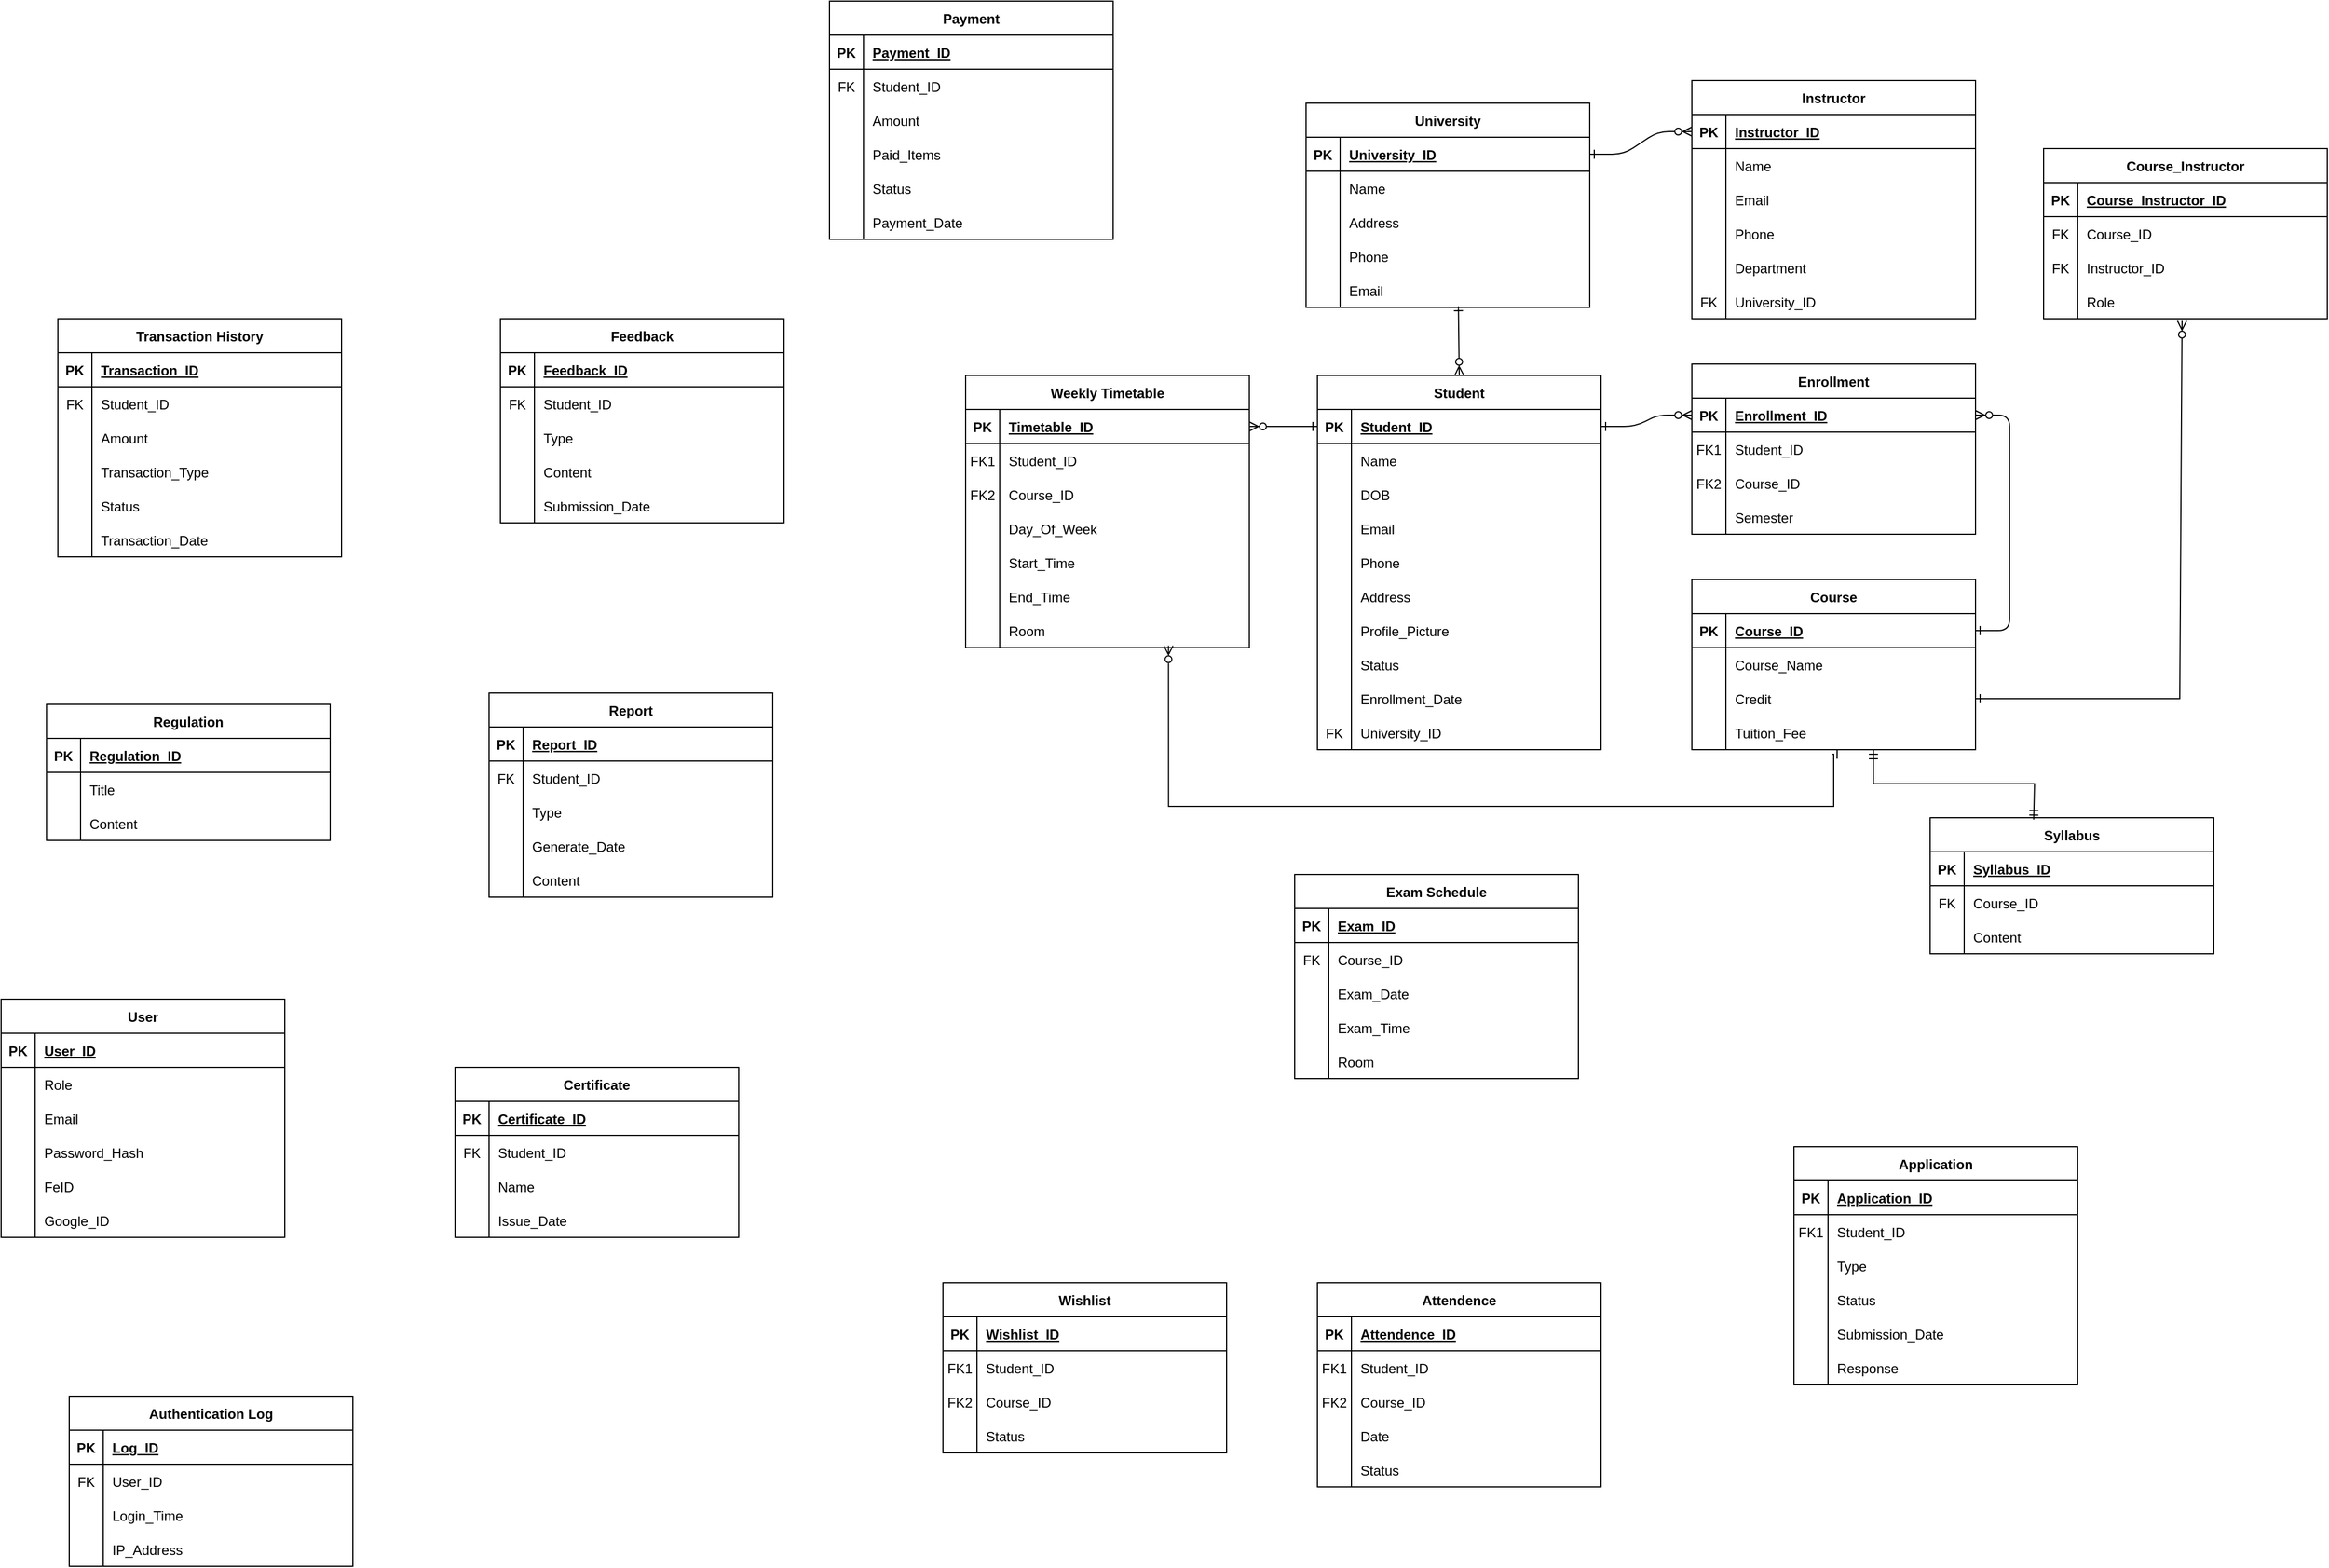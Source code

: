 <mxfile version="26.0.16">
  <diagram id="R2lEEEUBdFMjLlhIrx00" name="Page-1">
    <mxGraphModel dx="3280" dy="2227" grid="1" gridSize="10" guides="1" tooltips="1" connect="1" arrows="1" fold="1" page="1" pageScale="1" pageWidth="850" pageHeight="1100" math="0" shadow="0" extFonts="Permanent Marker^https://fonts.googleapis.com/css?family=Permanent+Marker">
      <root>
        <mxCell id="0" />
        <mxCell id="1" parent="0" />
        <mxCell id="C-vyLk0tnHw3VtMMgP7b-1" value="" style="edgeStyle=entityRelationEdgeStyle;endArrow=ERzeroToMany;startArrow=ERone;endFill=1;startFill=0;exitX=1;exitY=0.5;exitDx=0;exitDy=0;entryX=0;entryY=0.5;entryDx=0;entryDy=0;" parent="1" source="C-vyLk0tnHw3VtMMgP7b-24" target="C-vyLk0tnHw3VtMMgP7b-14" edge="1">
          <mxGeometry width="100" height="100" relative="1" as="geometry">
            <mxPoint x="340" y="720" as="sourcePoint" />
            <mxPoint x="418" y="205" as="targetPoint" />
            <Array as="points">
              <mxPoint x="400" y="398" />
            </Array>
          </mxGeometry>
        </mxCell>
        <mxCell id="C-vyLk0tnHw3VtMMgP7b-12" value="" style="edgeStyle=entityRelationEdgeStyle;endArrow=ERzeroToMany;startArrow=ERone;endFill=1;startFill=0;entryX=1;entryY=0.5;entryDx=0;entryDy=0;" parent="1" source="C-vyLk0tnHw3VtMMgP7b-3" target="C-vyLk0tnHw3VtMMgP7b-14" edge="1">
          <mxGeometry width="100" height="100" relative="1" as="geometry">
            <mxPoint x="400" y="180" as="sourcePoint" />
            <mxPoint x="460" y="205" as="targetPoint" />
          </mxGeometry>
        </mxCell>
        <mxCell id="C-vyLk0tnHw3VtMMgP7b-2" value="Course" style="shape=table;startSize=30;container=1;collapsible=1;childLayout=tableLayout;fixedRows=1;rowLines=0;fontStyle=1;align=center;resizeLast=1;" parent="1" vertex="1">
          <mxGeometry x="420" y="340" width="250" height="150" as="geometry" />
        </mxCell>
        <mxCell id="C-vyLk0tnHw3VtMMgP7b-3" value="" style="shape=partialRectangle;collapsible=0;dropTarget=0;pointerEvents=0;fillColor=none;points=[[0,0.5],[1,0.5]];portConstraint=eastwest;top=0;left=0;right=0;bottom=1;" parent="C-vyLk0tnHw3VtMMgP7b-2" vertex="1">
          <mxGeometry y="30" width="250" height="30" as="geometry" />
        </mxCell>
        <mxCell id="C-vyLk0tnHw3VtMMgP7b-4" value="PK" style="shape=partialRectangle;overflow=hidden;connectable=0;fillColor=none;top=0;left=0;bottom=0;right=0;fontStyle=1;" parent="C-vyLk0tnHw3VtMMgP7b-3" vertex="1">
          <mxGeometry width="30" height="30" as="geometry">
            <mxRectangle width="30" height="30" as="alternateBounds" />
          </mxGeometry>
        </mxCell>
        <mxCell id="C-vyLk0tnHw3VtMMgP7b-5" value="Course_ID" style="shape=partialRectangle;overflow=hidden;connectable=0;fillColor=none;top=0;left=0;bottom=0;right=0;align=left;spacingLeft=6;fontStyle=5;" parent="C-vyLk0tnHw3VtMMgP7b-3" vertex="1">
          <mxGeometry x="30" width="220" height="30" as="geometry">
            <mxRectangle width="220" height="30" as="alternateBounds" />
          </mxGeometry>
        </mxCell>
        <mxCell id="C-vyLk0tnHw3VtMMgP7b-6" value="" style="shape=partialRectangle;collapsible=0;dropTarget=0;pointerEvents=0;fillColor=none;points=[[0,0.5],[1,0.5]];portConstraint=eastwest;top=0;left=0;right=0;bottom=0;" parent="C-vyLk0tnHw3VtMMgP7b-2" vertex="1">
          <mxGeometry y="60" width="250" height="30" as="geometry" />
        </mxCell>
        <mxCell id="C-vyLk0tnHw3VtMMgP7b-7" value="" style="shape=partialRectangle;overflow=hidden;connectable=0;fillColor=none;top=0;left=0;bottom=0;right=0;" parent="C-vyLk0tnHw3VtMMgP7b-6" vertex="1">
          <mxGeometry width="30" height="30" as="geometry">
            <mxRectangle width="30" height="30" as="alternateBounds" />
          </mxGeometry>
        </mxCell>
        <mxCell id="C-vyLk0tnHw3VtMMgP7b-8" value="Course_Name" style="shape=partialRectangle;overflow=hidden;connectable=0;fillColor=none;top=0;left=0;bottom=0;right=0;align=left;spacingLeft=6;" parent="C-vyLk0tnHw3VtMMgP7b-6" vertex="1">
          <mxGeometry x="30" width="220" height="30" as="geometry">
            <mxRectangle width="220" height="30" as="alternateBounds" />
          </mxGeometry>
        </mxCell>
        <mxCell id="C-vyLk0tnHw3VtMMgP7b-9" value="" style="shape=partialRectangle;collapsible=0;dropTarget=0;pointerEvents=0;fillColor=none;points=[[0,0.5],[1,0.5]];portConstraint=eastwest;top=0;left=0;right=0;bottom=0;" parent="C-vyLk0tnHw3VtMMgP7b-2" vertex="1">
          <mxGeometry y="90" width="250" height="30" as="geometry" />
        </mxCell>
        <mxCell id="C-vyLk0tnHw3VtMMgP7b-10" value="" style="shape=partialRectangle;overflow=hidden;connectable=0;fillColor=none;top=0;left=0;bottom=0;right=0;" parent="C-vyLk0tnHw3VtMMgP7b-9" vertex="1">
          <mxGeometry width="30" height="30" as="geometry">
            <mxRectangle width="30" height="30" as="alternateBounds" />
          </mxGeometry>
        </mxCell>
        <mxCell id="C-vyLk0tnHw3VtMMgP7b-11" value="Credit" style="shape=partialRectangle;overflow=hidden;connectable=0;fillColor=none;top=0;left=0;bottom=0;right=0;align=left;spacingLeft=6;" parent="C-vyLk0tnHw3VtMMgP7b-9" vertex="1">
          <mxGeometry x="30" width="220" height="30" as="geometry">
            <mxRectangle width="220" height="30" as="alternateBounds" />
          </mxGeometry>
        </mxCell>
        <mxCell id="_ZptgdrwvJDBUb5FnfuQ-36" value="" style="shape=partialRectangle;collapsible=0;dropTarget=0;pointerEvents=0;fillColor=none;points=[[0,0.5],[1,0.5]];portConstraint=eastwest;top=0;left=0;right=0;bottom=0;" parent="C-vyLk0tnHw3VtMMgP7b-2" vertex="1">
          <mxGeometry y="120" width="250" height="30" as="geometry" />
        </mxCell>
        <mxCell id="_ZptgdrwvJDBUb5FnfuQ-37" value="" style="shape=partialRectangle;overflow=hidden;connectable=0;fillColor=none;top=0;left=0;bottom=0;right=0;" parent="_ZptgdrwvJDBUb5FnfuQ-36" vertex="1">
          <mxGeometry width="30" height="30" as="geometry">
            <mxRectangle width="30" height="30" as="alternateBounds" />
          </mxGeometry>
        </mxCell>
        <mxCell id="_ZptgdrwvJDBUb5FnfuQ-38" value="Tuition_Fee" style="shape=partialRectangle;overflow=hidden;connectable=0;fillColor=none;top=0;left=0;bottom=0;right=0;align=left;spacingLeft=6;" parent="_ZptgdrwvJDBUb5FnfuQ-36" vertex="1">
          <mxGeometry x="30" width="220" height="30" as="geometry">
            <mxRectangle width="220" height="30" as="alternateBounds" />
          </mxGeometry>
        </mxCell>
        <mxCell id="C-vyLk0tnHw3VtMMgP7b-13" value="Enrollment" style="shape=table;startSize=30;container=1;collapsible=1;childLayout=tableLayout;fixedRows=1;rowLines=0;fontStyle=1;align=center;resizeLast=1;" parent="1" vertex="1">
          <mxGeometry x="420" y="150" width="250" height="150" as="geometry" />
        </mxCell>
        <mxCell id="C-vyLk0tnHw3VtMMgP7b-14" value="" style="shape=partialRectangle;collapsible=0;dropTarget=0;pointerEvents=0;fillColor=none;points=[[0,0.5],[1,0.5]];portConstraint=eastwest;top=0;left=0;right=0;bottom=1;" parent="C-vyLk0tnHw3VtMMgP7b-13" vertex="1">
          <mxGeometry y="30" width="250" height="30" as="geometry" />
        </mxCell>
        <mxCell id="C-vyLk0tnHw3VtMMgP7b-15" value="PK" style="shape=partialRectangle;overflow=hidden;connectable=0;fillColor=none;top=0;left=0;bottom=0;right=0;fontStyle=1;" parent="C-vyLk0tnHw3VtMMgP7b-14" vertex="1">
          <mxGeometry width="30" height="30" as="geometry">
            <mxRectangle width="30" height="30" as="alternateBounds" />
          </mxGeometry>
        </mxCell>
        <mxCell id="C-vyLk0tnHw3VtMMgP7b-16" value="Enrollment_ID" style="shape=partialRectangle;overflow=hidden;connectable=0;fillColor=none;top=0;left=0;bottom=0;right=0;align=left;spacingLeft=6;fontStyle=5;" parent="C-vyLk0tnHw3VtMMgP7b-14" vertex="1">
          <mxGeometry x="30" width="220" height="30" as="geometry">
            <mxRectangle width="220" height="30" as="alternateBounds" />
          </mxGeometry>
        </mxCell>
        <mxCell id="C-vyLk0tnHw3VtMMgP7b-17" value="" style="shape=partialRectangle;collapsible=0;dropTarget=0;pointerEvents=0;fillColor=none;points=[[0,0.5],[1,0.5]];portConstraint=eastwest;top=0;left=0;right=0;bottom=0;" parent="C-vyLk0tnHw3VtMMgP7b-13" vertex="1">
          <mxGeometry y="60" width="250" height="30" as="geometry" />
        </mxCell>
        <mxCell id="C-vyLk0tnHw3VtMMgP7b-18" value="FK1" style="shape=partialRectangle;overflow=hidden;connectable=0;fillColor=none;top=0;left=0;bottom=0;right=0;" parent="C-vyLk0tnHw3VtMMgP7b-17" vertex="1">
          <mxGeometry width="30" height="30" as="geometry">
            <mxRectangle width="30" height="30" as="alternateBounds" />
          </mxGeometry>
        </mxCell>
        <mxCell id="C-vyLk0tnHw3VtMMgP7b-19" value="Student_ID" style="shape=partialRectangle;overflow=hidden;connectable=0;fillColor=none;top=0;left=0;bottom=0;right=0;align=left;spacingLeft=6;" parent="C-vyLk0tnHw3VtMMgP7b-17" vertex="1">
          <mxGeometry x="30" width="220" height="30" as="geometry">
            <mxRectangle width="220" height="30" as="alternateBounds" />
          </mxGeometry>
        </mxCell>
        <mxCell id="C-vyLk0tnHw3VtMMgP7b-20" value="" style="shape=partialRectangle;collapsible=0;dropTarget=0;pointerEvents=0;fillColor=none;points=[[0,0.5],[1,0.5]];portConstraint=eastwest;top=0;left=0;right=0;bottom=0;" parent="C-vyLk0tnHw3VtMMgP7b-13" vertex="1">
          <mxGeometry y="90" width="250" height="30" as="geometry" />
        </mxCell>
        <mxCell id="C-vyLk0tnHw3VtMMgP7b-21" value="FK2" style="shape=partialRectangle;overflow=hidden;connectable=0;fillColor=none;top=0;left=0;bottom=0;right=0;" parent="C-vyLk0tnHw3VtMMgP7b-20" vertex="1">
          <mxGeometry width="30" height="30" as="geometry">
            <mxRectangle width="30" height="30" as="alternateBounds" />
          </mxGeometry>
        </mxCell>
        <mxCell id="C-vyLk0tnHw3VtMMgP7b-22" value="Course_ID" style="shape=partialRectangle;overflow=hidden;connectable=0;fillColor=none;top=0;left=0;bottom=0;right=0;align=left;spacingLeft=6;" parent="C-vyLk0tnHw3VtMMgP7b-20" vertex="1">
          <mxGeometry x="30" width="220" height="30" as="geometry">
            <mxRectangle width="220" height="30" as="alternateBounds" />
          </mxGeometry>
        </mxCell>
        <mxCell id="_ZptgdrwvJDBUb5FnfuQ-39" value="" style="shape=partialRectangle;collapsible=0;dropTarget=0;pointerEvents=0;fillColor=none;points=[[0,0.5],[1,0.5]];portConstraint=eastwest;top=0;left=0;right=0;bottom=0;" parent="C-vyLk0tnHw3VtMMgP7b-13" vertex="1">
          <mxGeometry y="120" width="250" height="30" as="geometry" />
        </mxCell>
        <mxCell id="_ZptgdrwvJDBUb5FnfuQ-40" value="" style="shape=partialRectangle;overflow=hidden;connectable=0;fillColor=none;top=0;left=0;bottom=0;right=0;" parent="_ZptgdrwvJDBUb5FnfuQ-39" vertex="1">
          <mxGeometry width="30" height="30" as="geometry">
            <mxRectangle width="30" height="30" as="alternateBounds" />
          </mxGeometry>
        </mxCell>
        <mxCell id="_ZptgdrwvJDBUb5FnfuQ-41" value="Semester " style="shape=partialRectangle;overflow=hidden;connectable=0;fillColor=none;top=0;left=0;bottom=0;right=0;align=left;spacingLeft=6;" parent="_ZptgdrwvJDBUb5FnfuQ-39" vertex="1">
          <mxGeometry x="30" width="220" height="30" as="geometry">
            <mxRectangle width="220" height="30" as="alternateBounds" />
          </mxGeometry>
        </mxCell>
        <mxCell id="C-vyLk0tnHw3VtMMgP7b-23" value="Student" style="shape=table;startSize=30;container=1;collapsible=1;childLayout=tableLayout;fixedRows=1;rowLines=0;fontStyle=1;align=center;resizeLast=1;" parent="1" vertex="1">
          <mxGeometry x="90" y="160" width="250" height="330" as="geometry" />
        </mxCell>
        <mxCell id="C-vyLk0tnHw3VtMMgP7b-24" value="" style="shape=partialRectangle;collapsible=0;dropTarget=0;pointerEvents=0;fillColor=none;points=[[0,0.5],[1,0.5]];portConstraint=eastwest;top=0;left=0;right=0;bottom=1;" parent="C-vyLk0tnHw3VtMMgP7b-23" vertex="1">
          <mxGeometry y="30" width="250" height="30" as="geometry" />
        </mxCell>
        <mxCell id="C-vyLk0tnHw3VtMMgP7b-25" value="PK" style="shape=partialRectangle;overflow=hidden;connectable=0;fillColor=none;top=0;left=0;bottom=0;right=0;fontStyle=1;" parent="C-vyLk0tnHw3VtMMgP7b-24" vertex="1">
          <mxGeometry width="30" height="30" as="geometry">
            <mxRectangle width="30" height="30" as="alternateBounds" />
          </mxGeometry>
        </mxCell>
        <mxCell id="C-vyLk0tnHw3VtMMgP7b-26" value="Student_ID" style="shape=partialRectangle;overflow=hidden;connectable=0;fillColor=none;top=0;left=0;bottom=0;right=0;align=left;spacingLeft=6;fontStyle=5;" parent="C-vyLk0tnHw3VtMMgP7b-24" vertex="1">
          <mxGeometry x="30" width="220" height="30" as="geometry">
            <mxRectangle width="220" height="30" as="alternateBounds" />
          </mxGeometry>
        </mxCell>
        <mxCell id="C-vyLk0tnHw3VtMMgP7b-27" value="" style="shape=partialRectangle;collapsible=0;dropTarget=0;pointerEvents=0;fillColor=none;points=[[0,0.5],[1,0.5]];portConstraint=eastwest;top=0;left=0;right=0;bottom=0;" parent="C-vyLk0tnHw3VtMMgP7b-23" vertex="1">
          <mxGeometry y="60" width="250" height="30" as="geometry" />
        </mxCell>
        <mxCell id="C-vyLk0tnHw3VtMMgP7b-28" value="" style="shape=partialRectangle;overflow=hidden;connectable=0;fillColor=none;top=0;left=0;bottom=0;right=0;" parent="C-vyLk0tnHw3VtMMgP7b-27" vertex="1">
          <mxGeometry width="30" height="30" as="geometry">
            <mxRectangle width="30" height="30" as="alternateBounds" />
          </mxGeometry>
        </mxCell>
        <mxCell id="C-vyLk0tnHw3VtMMgP7b-29" value="Name" style="shape=partialRectangle;overflow=hidden;connectable=0;fillColor=none;top=0;left=0;bottom=0;right=0;align=left;spacingLeft=6;" parent="C-vyLk0tnHw3VtMMgP7b-27" vertex="1">
          <mxGeometry x="30" width="220" height="30" as="geometry">
            <mxRectangle width="220" height="30" as="alternateBounds" />
          </mxGeometry>
        </mxCell>
        <mxCell id="_ZptgdrwvJDBUb5FnfuQ-1" value="" style="shape=partialRectangle;collapsible=0;dropTarget=0;pointerEvents=0;fillColor=none;points=[[0,0.5],[1,0.5]];portConstraint=eastwest;top=0;left=0;right=0;bottom=0;" parent="C-vyLk0tnHw3VtMMgP7b-23" vertex="1">
          <mxGeometry y="90" width="250" height="30" as="geometry" />
        </mxCell>
        <mxCell id="_ZptgdrwvJDBUb5FnfuQ-2" value="" style="shape=partialRectangle;overflow=hidden;connectable=0;fillColor=none;top=0;left=0;bottom=0;right=0;" parent="_ZptgdrwvJDBUb5FnfuQ-1" vertex="1">
          <mxGeometry width="30" height="30" as="geometry">
            <mxRectangle width="30" height="30" as="alternateBounds" />
          </mxGeometry>
        </mxCell>
        <mxCell id="_ZptgdrwvJDBUb5FnfuQ-3" value="DOB" style="shape=partialRectangle;overflow=hidden;connectable=0;fillColor=none;top=0;left=0;bottom=0;right=0;align=left;spacingLeft=6;" parent="_ZptgdrwvJDBUb5FnfuQ-1" vertex="1">
          <mxGeometry x="30" width="220" height="30" as="geometry">
            <mxRectangle width="220" height="30" as="alternateBounds" />
          </mxGeometry>
        </mxCell>
        <mxCell id="_ZptgdrwvJDBUb5FnfuQ-4" value="" style="shape=partialRectangle;collapsible=0;dropTarget=0;pointerEvents=0;fillColor=none;points=[[0,0.5],[1,0.5]];portConstraint=eastwest;top=0;left=0;right=0;bottom=0;" parent="C-vyLk0tnHw3VtMMgP7b-23" vertex="1">
          <mxGeometry y="120" width="250" height="30" as="geometry" />
        </mxCell>
        <mxCell id="_ZptgdrwvJDBUb5FnfuQ-5" value="" style="shape=partialRectangle;overflow=hidden;connectable=0;fillColor=none;top=0;left=0;bottom=0;right=0;" parent="_ZptgdrwvJDBUb5FnfuQ-4" vertex="1">
          <mxGeometry width="30" height="30" as="geometry">
            <mxRectangle width="30" height="30" as="alternateBounds" />
          </mxGeometry>
        </mxCell>
        <mxCell id="_ZptgdrwvJDBUb5FnfuQ-6" value="Email" style="shape=partialRectangle;overflow=hidden;connectable=0;fillColor=none;top=0;left=0;bottom=0;right=0;align=left;spacingLeft=6;" parent="_ZptgdrwvJDBUb5FnfuQ-4" vertex="1">
          <mxGeometry x="30" width="220" height="30" as="geometry">
            <mxRectangle width="220" height="30" as="alternateBounds" />
          </mxGeometry>
        </mxCell>
        <mxCell id="_ZptgdrwvJDBUb5FnfuQ-20" value="" style="shape=partialRectangle;collapsible=0;dropTarget=0;pointerEvents=0;fillColor=none;points=[[0,0.5],[1,0.5]];portConstraint=eastwest;top=0;left=0;right=0;bottom=0;" parent="C-vyLk0tnHw3VtMMgP7b-23" vertex="1">
          <mxGeometry y="150" width="250" height="30" as="geometry" />
        </mxCell>
        <mxCell id="_ZptgdrwvJDBUb5FnfuQ-21" value="" style="shape=partialRectangle;overflow=hidden;connectable=0;fillColor=none;top=0;left=0;bottom=0;right=0;" parent="_ZptgdrwvJDBUb5FnfuQ-20" vertex="1">
          <mxGeometry width="30" height="30" as="geometry">
            <mxRectangle width="30" height="30" as="alternateBounds" />
          </mxGeometry>
        </mxCell>
        <mxCell id="_ZptgdrwvJDBUb5FnfuQ-22" value="Phone" style="shape=partialRectangle;overflow=hidden;connectable=0;fillColor=none;top=0;left=0;bottom=0;right=0;align=left;spacingLeft=6;" parent="_ZptgdrwvJDBUb5FnfuQ-20" vertex="1">
          <mxGeometry x="30" width="220" height="30" as="geometry">
            <mxRectangle width="220" height="30" as="alternateBounds" />
          </mxGeometry>
        </mxCell>
        <mxCell id="_ZptgdrwvJDBUb5FnfuQ-23" value="" style="shape=partialRectangle;collapsible=0;dropTarget=0;pointerEvents=0;fillColor=none;points=[[0,0.5],[1,0.5]];portConstraint=eastwest;top=0;left=0;right=0;bottom=0;" parent="C-vyLk0tnHw3VtMMgP7b-23" vertex="1">
          <mxGeometry y="180" width="250" height="30" as="geometry" />
        </mxCell>
        <mxCell id="_ZptgdrwvJDBUb5FnfuQ-24" value="" style="shape=partialRectangle;overflow=hidden;connectable=0;fillColor=none;top=0;left=0;bottom=0;right=0;" parent="_ZptgdrwvJDBUb5FnfuQ-23" vertex="1">
          <mxGeometry width="30" height="30" as="geometry">
            <mxRectangle width="30" height="30" as="alternateBounds" />
          </mxGeometry>
        </mxCell>
        <mxCell id="_ZptgdrwvJDBUb5FnfuQ-25" value="Address" style="shape=partialRectangle;overflow=hidden;connectable=0;fillColor=none;top=0;left=0;bottom=0;right=0;align=left;spacingLeft=6;" parent="_ZptgdrwvJDBUb5FnfuQ-23" vertex="1">
          <mxGeometry x="30" width="220" height="30" as="geometry">
            <mxRectangle width="220" height="30" as="alternateBounds" />
          </mxGeometry>
        </mxCell>
        <mxCell id="_ZptgdrwvJDBUb5FnfuQ-26" value="" style="shape=partialRectangle;collapsible=0;dropTarget=0;pointerEvents=0;fillColor=none;points=[[0,0.5],[1,0.5]];portConstraint=eastwest;top=0;left=0;right=0;bottom=0;" parent="C-vyLk0tnHw3VtMMgP7b-23" vertex="1">
          <mxGeometry y="210" width="250" height="30" as="geometry" />
        </mxCell>
        <mxCell id="_ZptgdrwvJDBUb5FnfuQ-27" value="" style="shape=partialRectangle;overflow=hidden;connectable=0;fillColor=none;top=0;left=0;bottom=0;right=0;" parent="_ZptgdrwvJDBUb5FnfuQ-26" vertex="1">
          <mxGeometry width="30" height="30" as="geometry">
            <mxRectangle width="30" height="30" as="alternateBounds" />
          </mxGeometry>
        </mxCell>
        <mxCell id="_ZptgdrwvJDBUb5FnfuQ-28" value="Profile_Picture" style="shape=partialRectangle;overflow=hidden;connectable=0;fillColor=none;top=0;left=0;bottom=0;right=0;align=left;spacingLeft=6;" parent="_ZptgdrwvJDBUb5FnfuQ-26" vertex="1">
          <mxGeometry x="30" width="220" height="30" as="geometry">
            <mxRectangle width="220" height="30" as="alternateBounds" />
          </mxGeometry>
        </mxCell>
        <mxCell id="_ZptgdrwvJDBUb5FnfuQ-29" value="" style="shape=partialRectangle;collapsible=0;dropTarget=0;pointerEvents=0;fillColor=none;points=[[0,0.5],[1,0.5]];portConstraint=eastwest;top=0;left=0;right=0;bottom=0;" parent="C-vyLk0tnHw3VtMMgP7b-23" vertex="1">
          <mxGeometry y="240" width="250" height="30" as="geometry" />
        </mxCell>
        <mxCell id="_ZptgdrwvJDBUb5FnfuQ-30" value="" style="shape=partialRectangle;overflow=hidden;connectable=0;fillColor=none;top=0;left=0;bottom=0;right=0;" parent="_ZptgdrwvJDBUb5FnfuQ-29" vertex="1">
          <mxGeometry width="30" height="30" as="geometry">
            <mxRectangle width="30" height="30" as="alternateBounds" />
          </mxGeometry>
        </mxCell>
        <mxCell id="_ZptgdrwvJDBUb5FnfuQ-31" value="Status" style="shape=partialRectangle;overflow=hidden;connectable=0;fillColor=none;top=0;left=0;bottom=0;right=0;align=left;spacingLeft=6;" parent="_ZptgdrwvJDBUb5FnfuQ-29" vertex="1">
          <mxGeometry x="30" width="220" height="30" as="geometry">
            <mxRectangle width="220" height="30" as="alternateBounds" />
          </mxGeometry>
        </mxCell>
        <mxCell id="_ZptgdrwvJDBUb5FnfuQ-352" value="" style="shape=partialRectangle;collapsible=0;dropTarget=0;pointerEvents=0;fillColor=none;points=[[0,0.5],[1,0.5]];portConstraint=eastwest;top=0;left=0;right=0;bottom=0;" parent="C-vyLk0tnHw3VtMMgP7b-23" vertex="1">
          <mxGeometry y="270" width="250" height="30" as="geometry" />
        </mxCell>
        <mxCell id="_ZptgdrwvJDBUb5FnfuQ-353" value="" style="shape=partialRectangle;overflow=hidden;connectable=0;fillColor=none;top=0;left=0;bottom=0;right=0;" parent="_ZptgdrwvJDBUb5FnfuQ-352" vertex="1">
          <mxGeometry width="30" height="30" as="geometry">
            <mxRectangle width="30" height="30" as="alternateBounds" />
          </mxGeometry>
        </mxCell>
        <mxCell id="_ZptgdrwvJDBUb5FnfuQ-354" value="Enrollment_Date" style="shape=partialRectangle;overflow=hidden;connectable=0;fillColor=none;top=0;left=0;bottom=0;right=0;align=left;spacingLeft=6;" parent="_ZptgdrwvJDBUb5FnfuQ-352" vertex="1">
          <mxGeometry x="30" width="220" height="30" as="geometry">
            <mxRectangle width="220" height="30" as="alternateBounds" />
          </mxGeometry>
        </mxCell>
        <mxCell id="ysa4ywM_XNBwCiBu-fxk-1" value="" style="shape=partialRectangle;collapsible=0;dropTarget=0;pointerEvents=0;fillColor=none;points=[[0,0.5],[1,0.5]];portConstraint=eastwest;top=0;left=0;right=0;bottom=0;" vertex="1" parent="C-vyLk0tnHw3VtMMgP7b-23">
          <mxGeometry y="300" width="250" height="30" as="geometry" />
        </mxCell>
        <mxCell id="ysa4ywM_XNBwCiBu-fxk-2" value="FK" style="shape=partialRectangle;overflow=hidden;connectable=0;fillColor=none;top=0;left=0;bottom=0;right=0;" vertex="1" parent="ysa4ywM_XNBwCiBu-fxk-1">
          <mxGeometry width="30" height="30" as="geometry">
            <mxRectangle width="30" height="30" as="alternateBounds" />
          </mxGeometry>
        </mxCell>
        <mxCell id="ysa4ywM_XNBwCiBu-fxk-3" value="University_ID" style="shape=partialRectangle;overflow=hidden;connectable=0;fillColor=none;top=0;left=0;bottom=0;right=0;align=left;spacingLeft=6;" vertex="1" parent="ysa4ywM_XNBwCiBu-fxk-1">
          <mxGeometry x="30" width="220" height="30" as="geometry">
            <mxRectangle width="220" height="30" as="alternateBounds" />
          </mxGeometry>
        </mxCell>
        <mxCell id="_ZptgdrwvJDBUb5FnfuQ-42" value="Weekly Timetable" style="shape=table;startSize=30;container=1;collapsible=1;childLayout=tableLayout;fixedRows=1;rowLines=0;fontStyle=1;align=center;resizeLast=1;" parent="1" vertex="1">
          <mxGeometry x="-220" y="160" width="250" height="240" as="geometry" />
        </mxCell>
        <mxCell id="_ZptgdrwvJDBUb5FnfuQ-43" value="" style="shape=partialRectangle;collapsible=0;dropTarget=0;pointerEvents=0;fillColor=none;points=[[0,0.5],[1,0.5]];portConstraint=eastwest;top=0;left=0;right=0;bottom=1;" parent="_ZptgdrwvJDBUb5FnfuQ-42" vertex="1">
          <mxGeometry y="30" width="250" height="30" as="geometry" />
        </mxCell>
        <mxCell id="_ZptgdrwvJDBUb5FnfuQ-44" value="PK" style="shape=partialRectangle;overflow=hidden;connectable=0;fillColor=none;top=0;left=0;bottom=0;right=0;fontStyle=1;" parent="_ZptgdrwvJDBUb5FnfuQ-43" vertex="1">
          <mxGeometry width="30" height="30" as="geometry">
            <mxRectangle width="30" height="30" as="alternateBounds" />
          </mxGeometry>
        </mxCell>
        <mxCell id="_ZptgdrwvJDBUb5FnfuQ-45" value="Timetable_ID" style="shape=partialRectangle;overflow=hidden;connectable=0;fillColor=none;top=0;left=0;bottom=0;right=0;align=left;spacingLeft=6;fontStyle=5;" parent="_ZptgdrwvJDBUb5FnfuQ-43" vertex="1">
          <mxGeometry x="30" width="220" height="30" as="geometry">
            <mxRectangle width="220" height="30" as="alternateBounds" />
          </mxGeometry>
        </mxCell>
        <mxCell id="_ZptgdrwvJDBUb5FnfuQ-46" value="" style="shape=partialRectangle;collapsible=0;dropTarget=0;pointerEvents=0;fillColor=none;points=[[0,0.5],[1,0.5]];portConstraint=eastwest;top=0;left=0;right=0;bottom=0;" parent="_ZptgdrwvJDBUb5FnfuQ-42" vertex="1">
          <mxGeometry y="60" width="250" height="30" as="geometry" />
        </mxCell>
        <mxCell id="_ZptgdrwvJDBUb5FnfuQ-47" value="FK1" style="shape=partialRectangle;overflow=hidden;connectable=0;fillColor=none;top=0;left=0;bottom=0;right=0;" parent="_ZptgdrwvJDBUb5FnfuQ-46" vertex="1">
          <mxGeometry width="30" height="30" as="geometry">
            <mxRectangle width="30" height="30" as="alternateBounds" />
          </mxGeometry>
        </mxCell>
        <mxCell id="_ZptgdrwvJDBUb5FnfuQ-48" value="Student_ID" style="shape=partialRectangle;overflow=hidden;connectable=0;fillColor=none;top=0;left=0;bottom=0;right=0;align=left;spacingLeft=6;" parent="_ZptgdrwvJDBUb5FnfuQ-46" vertex="1">
          <mxGeometry x="30" width="220" height="30" as="geometry">
            <mxRectangle width="220" height="30" as="alternateBounds" />
          </mxGeometry>
        </mxCell>
        <mxCell id="_ZptgdrwvJDBUb5FnfuQ-49" value="" style="shape=partialRectangle;collapsible=0;dropTarget=0;pointerEvents=0;fillColor=none;points=[[0,0.5],[1,0.5]];portConstraint=eastwest;top=0;left=0;right=0;bottom=0;" parent="_ZptgdrwvJDBUb5FnfuQ-42" vertex="1">
          <mxGeometry y="90" width="250" height="30" as="geometry" />
        </mxCell>
        <mxCell id="_ZptgdrwvJDBUb5FnfuQ-50" value="FK2" style="shape=partialRectangle;overflow=hidden;connectable=0;fillColor=none;top=0;left=0;bottom=0;right=0;" parent="_ZptgdrwvJDBUb5FnfuQ-49" vertex="1">
          <mxGeometry width="30" height="30" as="geometry">
            <mxRectangle width="30" height="30" as="alternateBounds" />
          </mxGeometry>
        </mxCell>
        <mxCell id="_ZptgdrwvJDBUb5FnfuQ-51" value="Course_ID" style="shape=partialRectangle;overflow=hidden;connectable=0;fillColor=none;top=0;left=0;bottom=0;right=0;align=left;spacingLeft=6;" parent="_ZptgdrwvJDBUb5FnfuQ-49" vertex="1">
          <mxGeometry x="30" width="220" height="30" as="geometry">
            <mxRectangle width="220" height="30" as="alternateBounds" />
          </mxGeometry>
        </mxCell>
        <mxCell id="_ZptgdrwvJDBUb5FnfuQ-52" value="" style="shape=partialRectangle;collapsible=0;dropTarget=0;pointerEvents=0;fillColor=none;points=[[0,0.5],[1,0.5]];portConstraint=eastwest;top=0;left=0;right=0;bottom=0;" parent="_ZptgdrwvJDBUb5FnfuQ-42" vertex="1">
          <mxGeometry y="120" width="250" height="30" as="geometry" />
        </mxCell>
        <mxCell id="_ZptgdrwvJDBUb5FnfuQ-53" value="" style="shape=partialRectangle;overflow=hidden;connectable=0;fillColor=none;top=0;left=0;bottom=0;right=0;" parent="_ZptgdrwvJDBUb5FnfuQ-52" vertex="1">
          <mxGeometry width="30" height="30" as="geometry">
            <mxRectangle width="30" height="30" as="alternateBounds" />
          </mxGeometry>
        </mxCell>
        <mxCell id="_ZptgdrwvJDBUb5FnfuQ-54" value="Day_Of_Week" style="shape=partialRectangle;overflow=hidden;connectable=0;fillColor=none;top=0;left=0;bottom=0;right=0;align=left;spacingLeft=6;" parent="_ZptgdrwvJDBUb5FnfuQ-52" vertex="1">
          <mxGeometry x="30" width="220" height="30" as="geometry">
            <mxRectangle width="220" height="30" as="alternateBounds" />
          </mxGeometry>
        </mxCell>
        <mxCell id="_ZptgdrwvJDBUb5FnfuQ-55" value="" style="shape=partialRectangle;collapsible=0;dropTarget=0;pointerEvents=0;fillColor=none;points=[[0,0.5],[1,0.5]];portConstraint=eastwest;top=0;left=0;right=0;bottom=0;" parent="_ZptgdrwvJDBUb5FnfuQ-42" vertex="1">
          <mxGeometry y="150" width="250" height="30" as="geometry" />
        </mxCell>
        <mxCell id="_ZptgdrwvJDBUb5FnfuQ-56" value="" style="shape=partialRectangle;overflow=hidden;connectable=0;fillColor=none;top=0;left=0;bottom=0;right=0;" parent="_ZptgdrwvJDBUb5FnfuQ-55" vertex="1">
          <mxGeometry width="30" height="30" as="geometry">
            <mxRectangle width="30" height="30" as="alternateBounds" />
          </mxGeometry>
        </mxCell>
        <mxCell id="_ZptgdrwvJDBUb5FnfuQ-57" value="Start_Time" style="shape=partialRectangle;overflow=hidden;connectable=0;fillColor=none;top=0;left=0;bottom=0;right=0;align=left;spacingLeft=6;" parent="_ZptgdrwvJDBUb5FnfuQ-55" vertex="1">
          <mxGeometry x="30" width="220" height="30" as="geometry">
            <mxRectangle width="220" height="30" as="alternateBounds" />
          </mxGeometry>
        </mxCell>
        <mxCell id="_ZptgdrwvJDBUb5FnfuQ-58" value="" style="shape=partialRectangle;collapsible=0;dropTarget=0;pointerEvents=0;fillColor=none;points=[[0,0.5],[1,0.5]];portConstraint=eastwest;top=0;left=0;right=0;bottom=0;" parent="_ZptgdrwvJDBUb5FnfuQ-42" vertex="1">
          <mxGeometry y="180" width="250" height="30" as="geometry" />
        </mxCell>
        <mxCell id="_ZptgdrwvJDBUb5FnfuQ-59" value="" style="shape=partialRectangle;overflow=hidden;connectable=0;fillColor=none;top=0;left=0;bottom=0;right=0;" parent="_ZptgdrwvJDBUb5FnfuQ-58" vertex="1">
          <mxGeometry width="30" height="30" as="geometry">
            <mxRectangle width="30" height="30" as="alternateBounds" />
          </mxGeometry>
        </mxCell>
        <mxCell id="_ZptgdrwvJDBUb5FnfuQ-60" value="End_Time" style="shape=partialRectangle;overflow=hidden;connectable=0;fillColor=none;top=0;left=0;bottom=0;right=0;align=left;spacingLeft=6;" parent="_ZptgdrwvJDBUb5FnfuQ-58" vertex="1">
          <mxGeometry x="30" width="220" height="30" as="geometry">
            <mxRectangle width="220" height="30" as="alternateBounds" />
          </mxGeometry>
        </mxCell>
        <mxCell id="_ZptgdrwvJDBUb5FnfuQ-61" value="" style="shape=partialRectangle;collapsible=0;dropTarget=0;pointerEvents=0;fillColor=none;points=[[0,0.5],[1,0.5]];portConstraint=eastwest;top=0;left=0;right=0;bottom=0;" parent="_ZptgdrwvJDBUb5FnfuQ-42" vertex="1">
          <mxGeometry y="210" width="250" height="30" as="geometry" />
        </mxCell>
        <mxCell id="_ZptgdrwvJDBUb5FnfuQ-62" value="" style="shape=partialRectangle;overflow=hidden;connectable=0;fillColor=none;top=0;left=0;bottom=0;right=0;" parent="_ZptgdrwvJDBUb5FnfuQ-61" vertex="1">
          <mxGeometry width="30" height="30" as="geometry">
            <mxRectangle width="30" height="30" as="alternateBounds" />
          </mxGeometry>
        </mxCell>
        <mxCell id="_ZptgdrwvJDBUb5FnfuQ-63" value="Room" style="shape=partialRectangle;overflow=hidden;connectable=0;fillColor=none;top=0;left=0;bottom=0;right=0;align=left;spacingLeft=6;" parent="_ZptgdrwvJDBUb5FnfuQ-61" vertex="1">
          <mxGeometry x="30" width="220" height="30" as="geometry">
            <mxRectangle width="220" height="30" as="alternateBounds" />
          </mxGeometry>
        </mxCell>
        <mxCell id="_ZptgdrwvJDBUb5FnfuQ-67" value="Exam Schedule" style="shape=table;startSize=30;container=1;collapsible=1;childLayout=tableLayout;fixedRows=1;rowLines=0;fontStyle=1;align=center;resizeLast=1;" parent="1" vertex="1">
          <mxGeometry x="70" y="600" width="250" height="180" as="geometry" />
        </mxCell>
        <mxCell id="_ZptgdrwvJDBUb5FnfuQ-68" value="" style="shape=partialRectangle;collapsible=0;dropTarget=0;pointerEvents=0;fillColor=none;points=[[0,0.5],[1,0.5]];portConstraint=eastwest;top=0;left=0;right=0;bottom=1;" parent="_ZptgdrwvJDBUb5FnfuQ-67" vertex="1">
          <mxGeometry y="30" width="250" height="30" as="geometry" />
        </mxCell>
        <mxCell id="_ZptgdrwvJDBUb5FnfuQ-69" value="PK" style="shape=partialRectangle;overflow=hidden;connectable=0;fillColor=none;top=0;left=0;bottom=0;right=0;fontStyle=1;" parent="_ZptgdrwvJDBUb5FnfuQ-68" vertex="1">
          <mxGeometry width="30" height="30" as="geometry">
            <mxRectangle width="30" height="30" as="alternateBounds" />
          </mxGeometry>
        </mxCell>
        <mxCell id="_ZptgdrwvJDBUb5FnfuQ-70" value="Exam_ID" style="shape=partialRectangle;overflow=hidden;connectable=0;fillColor=none;top=0;left=0;bottom=0;right=0;align=left;spacingLeft=6;fontStyle=5;" parent="_ZptgdrwvJDBUb5FnfuQ-68" vertex="1">
          <mxGeometry x="30" width="220" height="30" as="geometry">
            <mxRectangle width="220" height="30" as="alternateBounds" />
          </mxGeometry>
        </mxCell>
        <mxCell id="_ZptgdrwvJDBUb5FnfuQ-71" value="" style="shape=partialRectangle;collapsible=0;dropTarget=0;pointerEvents=0;fillColor=none;points=[[0,0.5],[1,0.5]];portConstraint=eastwest;top=0;left=0;right=0;bottom=0;" parent="_ZptgdrwvJDBUb5FnfuQ-67" vertex="1">
          <mxGeometry y="60" width="250" height="30" as="geometry" />
        </mxCell>
        <mxCell id="_ZptgdrwvJDBUb5FnfuQ-72" value="FK" style="shape=partialRectangle;overflow=hidden;connectable=0;fillColor=none;top=0;left=0;bottom=0;right=0;" parent="_ZptgdrwvJDBUb5FnfuQ-71" vertex="1">
          <mxGeometry width="30" height="30" as="geometry">
            <mxRectangle width="30" height="30" as="alternateBounds" />
          </mxGeometry>
        </mxCell>
        <mxCell id="_ZptgdrwvJDBUb5FnfuQ-73" value="Course_ID" style="shape=partialRectangle;overflow=hidden;connectable=0;fillColor=none;top=0;left=0;bottom=0;right=0;align=left;spacingLeft=6;" parent="_ZptgdrwvJDBUb5FnfuQ-71" vertex="1">
          <mxGeometry x="30" width="220" height="30" as="geometry">
            <mxRectangle width="220" height="30" as="alternateBounds" />
          </mxGeometry>
        </mxCell>
        <mxCell id="_ZptgdrwvJDBUb5FnfuQ-74" value="" style="shape=partialRectangle;collapsible=0;dropTarget=0;pointerEvents=0;fillColor=none;points=[[0,0.5],[1,0.5]];portConstraint=eastwest;top=0;left=0;right=0;bottom=0;" parent="_ZptgdrwvJDBUb5FnfuQ-67" vertex="1">
          <mxGeometry y="90" width="250" height="30" as="geometry" />
        </mxCell>
        <mxCell id="_ZptgdrwvJDBUb5FnfuQ-75" value="" style="shape=partialRectangle;overflow=hidden;connectable=0;fillColor=none;top=0;left=0;bottom=0;right=0;" parent="_ZptgdrwvJDBUb5FnfuQ-74" vertex="1">
          <mxGeometry width="30" height="30" as="geometry">
            <mxRectangle width="30" height="30" as="alternateBounds" />
          </mxGeometry>
        </mxCell>
        <mxCell id="_ZptgdrwvJDBUb5FnfuQ-76" value="Exam_Date" style="shape=partialRectangle;overflow=hidden;connectable=0;fillColor=none;top=0;left=0;bottom=0;right=0;align=left;spacingLeft=6;" parent="_ZptgdrwvJDBUb5FnfuQ-74" vertex="1">
          <mxGeometry x="30" width="220" height="30" as="geometry">
            <mxRectangle width="220" height="30" as="alternateBounds" />
          </mxGeometry>
        </mxCell>
        <mxCell id="_ZptgdrwvJDBUb5FnfuQ-77" value="" style="shape=partialRectangle;collapsible=0;dropTarget=0;pointerEvents=0;fillColor=none;points=[[0,0.5],[1,0.5]];portConstraint=eastwest;top=0;left=0;right=0;bottom=0;" parent="_ZptgdrwvJDBUb5FnfuQ-67" vertex="1">
          <mxGeometry y="120" width="250" height="30" as="geometry" />
        </mxCell>
        <mxCell id="_ZptgdrwvJDBUb5FnfuQ-78" value="" style="shape=partialRectangle;overflow=hidden;connectable=0;fillColor=none;top=0;left=0;bottom=0;right=0;" parent="_ZptgdrwvJDBUb5FnfuQ-77" vertex="1">
          <mxGeometry width="30" height="30" as="geometry">
            <mxRectangle width="30" height="30" as="alternateBounds" />
          </mxGeometry>
        </mxCell>
        <mxCell id="_ZptgdrwvJDBUb5FnfuQ-79" value="Exam_Time" style="shape=partialRectangle;overflow=hidden;connectable=0;fillColor=none;top=0;left=0;bottom=0;right=0;align=left;spacingLeft=6;" parent="_ZptgdrwvJDBUb5FnfuQ-77" vertex="1">
          <mxGeometry x="30" width="220" height="30" as="geometry">
            <mxRectangle width="220" height="30" as="alternateBounds" />
          </mxGeometry>
        </mxCell>
        <mxCell id="_ZptgdrwvJDBUb5FnfuQ-80" value="" style="shape=partialRectangle;collapsible=0;dropTarget=0;pointerEvents=0;fillColor=none;points=[[0,0.5],[1,0.5]];portConstraint=eastwest;top=0;left=0;right=0;bottom=0;" parent="_ZptgdrwvJDBUb5FnfuQ-67" vertex="1">
          <mxGeometry y="150" width="250" height="30" as="geometry" />
        </mxCell>
        <mxCell id="_ZptgdrwvJDBUb5FnfuQ-81" value="" style="shape=partialRectangle;overflow=hidden;connectable=0;fillColor=none;top=0;left=0;bottom=0;right=0;" parent="_ZptgdrwvJDBUb5FnfuQ-80" vertex="1">
          <mxGeometry width="30" height="30" as="geometry">
            <mxRectangle width="30" height="30" as="alternateBounds" />
          </mxGeometry>
        </mxCell>
        <mxCell id="_ZptgdrwvJDBUb5FnfuQ-82" value="Room" style="shape=partialRectangle;overflow=hidden;connectable=0;fillColor=none;top=0;left=0;bottom=0;right=0;align=left;spacingLeft=6;" parent="_ZptgdrwvJDBUb5FnfuQ-80" vertex="1">
          <mxGeometry x="30" width="220" height="30" as="geometry">
            <mxRectangle width="220" height="30" as="alternateBounds" />
          </mxGeometry>
        </mxCell>
        <mxCell id="_ZptgdrwvJDBUb5FnfuQ-83" value="Syllabus" style="shape=table;startSize=30;container=1;collapsible=1;childLayout=tableLayout;fixedRows=1;rowLines=0;fontStyle=1;align=center;resizeLast=1;" parent="1" vertex="1">
          <mxGeometry x="630" y="550" width="250" height="120" as="geometry" />
        </mxCell>
        <mxCell id="_ZptgdrwvJDBUb5FnfuQ-84" value="" style="shape=partialRectangle;collapsible=0;dropTarget=0;pointerEvents=0;fillColor=none;points=[[0,0.5],[1,0.5]];portConstraint=eastwest;top=0;left=0;right=0;bottom=1;" parent="_ZptgdrwvJDBUb5FnfuQ-83" vertex="1">
          <mxGeometry y="30" width="250" height="30" as="geometry" />
        </mxCell>
        <mxCell id="_ZptgdrwvJDBUb5FnfuQ-85" value="PK" style="shape=partialRectangle;overflow=hidden;connectable=0;fillColor=none;top=0;left=0;bottom=0;right=0;fontStyle=1;" parent="_ZptgdrwvJDBUb5FnfuQ-84" vertex="1">
          <mxGeometry width="30" height="30" as="geometry">
            <mxRectangle width="30" height="30" as="alternateBounds" />
          </mxGeometry>
        </mxCell>
        <mxCell id="_ZptgdrwvJDBUb5FnfuQ-86" value="Syllabus_ID" style="shape=partialRectangle;overflow=hidden;connectable=0;fillColor=none;top=0;left=0;bottom=0;right=0;align=left;spacingLeft=6;fontStyle=5;" parent="_ZptgdrwvJDBUb5FnfuQ-84" vertex="1">
          <mxGeometry x="30" width="220" height="30" as="geometry">
            <mxRectangle width="220" height="30" as="alternateBounds" />
          </mxGeometry>
        </mxCell>
        <mxCell id="_ZptgdrwvJDBUb5FnfuQ-87" value="" style="shape=partialRectangle;collapsible=0;dropTarget=0;pointerEvents=0;fillColor=none;points=[[0,0.5],[1,0.5]];portConstraint=eastwest;top=0;left=0;right=0;bottom=0;" parent="_ZptgdrwvJDBUb5FnfuQ-83" vertex="1">
          <mxGeometry y="60" width="250" height="30" as="geometry" />
        </mxCell>
        <mxCell id="_ZptgdrwvJDBUb5FnfuQ-88" value="FK" style="shape=partialRectangle;overflow=hidden;connectable=0;fillColor=none;top=0;left=0;bottom=0;right=0;" parent="_ZptgdrwvJDBUb5FnfuQ-87" vertex="1">
          <mxGeometry width="30" height="30" as="geometry">
            <mxRectangle width="30" height="30" as="alternateBounds" />
          </mxGeometry>
        </mxCell>
        <mxCell id="_ZptgdrwvJDBUb5FnfuQ-89" value="Course_ID" style="shape=partialRectangle;overflow=hidden;connectable=0;fillColor=none;top=0;left=0;bottom=0;right=0;align=left;spacingLeft=6;" parent="_ZptgdrwvJDBUb5FnfuQ-87" vertex="1">
          <mxGeometry x="30" width="220" height="30" as="geometry">
            <mxRectangle width="220" height="30" as="alternateBounds" />
          </mxGeometry>
        </mxCell>
        <mxCell id="_ZptgdrwvJDBUb5FnfuQ-90" value="" style="shape=partialRectangle;collapsible=0;dropTarget=0;pointerEvents=0;fillColor=none;points=[[0,0.5],[1,0.5]];portConstraint=eastwest;top=0;left=0;right=0;bottom=0;" parent="_ZptgdrwvJDBUb5FnfuQ-83" vertex="1">
          <mxGeometry y="90" width="250" height="30" as="geometry" />
        </mxCell>
        <mxCell id="_ZptgdrwvJDBUb5FnfuQ-91" value="" style="shape=partialRectangle;overflow=hidden;connectable=0;fillColor=none;top=0;left=0;bottom=0;right=0;" parent="_ZptgdrwvJDBUb5FnfuQ-90" vertex="1">
          <mxGeometry width="30" height="30" as="geometry">
            <mxRectangle width="30" height="30" as="alternateBounds" />
          </mxGeometry>
        </mxCell>
        <mxCell id="_ZptgdrwvJDBUb5FnfuQ-92" value="Content" style="shape=partialRectangle;overflow=hidden;connectable=0;fillColor=none;top=0;left=0;bottom=0;right=0;align=left;spacingLeft=6;" parent="_ZptgdrwvJDBUb5FnfuQ-90" vertex="1">
          <mxGeometry x="30" width="220" height="30" as="geometry">
            <mxRectangle width="220" height="30" as="alternateBounds" />
          </mxGeometry>
        </mxCell>
        <mxCell id="_ZptgdrwvJDBUb5FnfuQ-99" value="Application" style="shape=table;startSize=30;container=1;collapsible=1;childLayout=tableLayout;fixedRows=1;rowLines=0;fontStyle=1;align=center;resizeLast=1;" parent="1" vertex="1">
          <mxGeometry x="510" y="840" width="250" height="210" as="geometry" />
        </mxCell>
        <mxCell id="_ZptgdrwvJDBUb5FnfuQ-100" value="" style="shape=partialRectangle;collapsible=0;dropTarget=0;pointerEvents=0;fillColor=none;points=[[0,0.5],[1,0.5]];portConstraint=eastwest;top=0;left=0;right=0;bottom=1;" parent="_ZptgdrwvJDBUb5FnfuQ-99" vertex="1">
          <mxGeometry y="30" width="250" height="30" as="geometry" />
        </mxCell>
        <mxCell id="_ZptgdrwvJDBUb5FnfuQ-101" value="PK" style="shape=partialRectangle;overflow=hidden;connectable=0;fillColor=none;top=0;left=0;bottom=0;right=0;fontStyle=1;" parent="_ZptgdrwvJDBUb5FnfuQ-100" vertex="1">
          <mxGeometry width="30" height="30" as="geometry">
            <mxRectangle width="30" height="30" as="alternateBounds" />
          </mxGeometry>
        </mxCell>
        <mxCell id="_ZptgdrwvJDBUb5FnfuQ-102" value="Application_ID" style="shape=partialRectangle;overflow=hidden;connectable=0;fillColor=none;top=0;left=0;bottom=0;right=0;align=left;spacingLeft=6;fontStyle=5;" parent="_ZptgdrwvJDBUb5FnfuQ-100" vertex="1">
          <mxGeometry x="30" width="220" height="30" as="geometry">
            <mxRectangle width="220" height="30" as="alternateBounds" />
          </mxGeometry>
        </mxCell>
        <mxCell id="_ZptgdrwvJDBUb5FnfuQ-103" value="" style="shape=partialRectangle;collapsible=0;dropTarget=0;pointerEvents=0;fillColor=none;points=[[0,0.5],[1,0.5]];portConstraint=eastwest;top=0;left=0;right=0;bottom=0;" parent="_ZptgdrwvJDBUb5FnfuQ-99" vertex="1">
          <mxGeometry y="60" width="250" height="30" as="geometry" />
        </mxCell>
        <mxCell id="_ZptgdrwvJDBUb5FnfuQ-104" value="FK1" style="shape=partialRectangle;overflow=hidden;connectable=0;fillColor=none;top=0;left=0;bottom=0;right=0;" parent="_ZptgdrwvJDBUb5FnfuQ-103" vertex="1">
          <mxGeometry width="30" height="30" as="geometry">
            <mxRectangle width="30" height="30" as="alternateBounds" />
          </mxGeometry>
        </mxCell>
        <mxCell id="_ZptgdrwvJDBUb5FnfuQ-105" value="Student_ID" style="shape=partialRectangle;overflow=hidden;connectable=0;fillColor=none;top=0;left=0;bottom=0;right=0;align=left;spacingLeft=6;" parent="_ZptgdrwvJDBUb5FnfuQ-103" vertex="1">
          <mxGeometry x="30" width="220" height="30" as="geometry">
            <mxRectangle width="220" height="30" as="alternateBounds" />
          </mxGeometry>
        </mxCell>
        <mxCell id="_ZptgdrwvJDBUb5FnfuQ-106" value="" style="shape=partialRectangle;collapsible=0;dropTarget=0;pointerEvents=0;fillColor=none;points=[[0,0.5],[1,0.5]];portConstraint=eastwest;top=0;left=0;right=0;bottom=0;" parent="_ZptgdrwvJDBUb5FnfuQ-99" vertex="1">
          <mxGeometry y="90" width="250" height="30" as="geometry" />
        </mxCell>
        <mxCell id="_ZptgdrwvJDBUb5FnfuQ-107" value="" style="shape=partialRectangle;overflow=hidden;connectable=0;fillColor=none;top=0;left=0;bottom=0;right=0;" parent="_ZptgdrwvJDBUb5FnfuQ-106" vertex="1">
          <mxGeometry width="30" height="30" as="geometry">
            <mxRectangle width="30" height="30" as="alternateBounds" />
          </mxGeometry>
        </mxCell>
        <mxCell id="_ZptgdrwvJDBUb5FnfuQ-108" value="Type" style="shape=partialRectangle;overflow=hidden;connectable=0;fillColor=none;top=0;left=0;bottom=0;right=0;align=left;spacingLeft=6;" parent="_ZptgdrwvJDBUb5FnfuQ-106" vertex="1">
          <mxGeometry x="30" width="220" height="30" as="geometry">
            <mxRectangle width="220" height="30" as="alternateBounds" />
          </mxGeometry>
        </mxCell>
        <mxCell id="_ZptgdrwvJDBUb5FnfuQ-109" value="" style="shape=partialRectangle;collapsible=0;dropTarget=0;pointerEvents=0;fillColor=none;points=[[0,0.5],[1,0.5]];portConstraint=eastwest;top=0;left=0;right=0;bottom=0;" parent="_ZptgdrwvJDBUb5FnfuQ-99" vertex="1">
          <mxGeometry y="120" width="250" height="30" as="geometry" />
        </mxCell>
        <mxCell id="_ZptgdrwvJDBUb5FnfuQ-110" value="" style="shape=partialRectangle;overflow=hidden;connectable=0;fillColor=none;top=0;left=0;bottom=0;right=0;" parent="_ZptgdrwvJDBUb5FnfuQ-109" vertex="1">
          <mxGeometry width="30" height="30" as="geometry">
            <mxRectangle width="30" height="30" as="alternateBounds" />
          </mxGeometry>
        </mxCell>
        <mxCell id="_ZptgdrwvJDBUb5FnfuQ-111" value="Status" style="shape=partialRectangle;overflow=hidden;connectable=0;fillColor=none;top=0;left=0;bottom=0;right=0;align=left;spacingLeft=6;" parent="_ZptgdrwvJDBUb5FnfuQ-109" vertex="1">
          <mxGeometry x="30" width="220" height="30" as="geometry">
            <mxRectangle width="220" height="30" as="alternateBounds" />
          </mxGeometry>
        </mxCell>
        <mxCell id="_ZptgdrwvJDBUb5FnfuQ-112" value="" style="shape=partialRectangle;collapsible=0;dropTarget=0;pointerEvents=0;fillColor=none;points=[[0,0.5],[1,0.5]];portConstraint=eastwest;top=0;left=0;right=0;bottom=0;" parent="_ZptgdrwvJDBUb5FnfuQ-99" vertex="1">
          <mxGeometry y="150" width="250" height="30" as="geometry" />
        </mxCell>
        <mxCell id="_ZptgdrwvJDBUb5FnfuQ-113" value="" style="shape=partialRectangle;overflow=hidden;connectable=0;fillColor=none;top=0;left=0;bottom=0;right=0;" parent="_ZptgdrwvJDBUb5FnfuQ-112" vertex="1">
          <mxGeometry width="30" height="30" as="geometry">
            <mxRectangle width="30" height="30" as="alternateBounds" />
          </mxGeometry>
        </mxCell>
        <mxCell id="_ZptgdrwvJDBUb5FnfuQ-114" value="Submission_Date" style="shape=partialRectangle;overflow=hidden;connectable=0;fillColor=none;top=0;left=0;bottom=0;right=0;align=left;spacingLeft=6;" parent="_ZptgdrwvJDBUb5FnfuQ-112" vertex="1">
          <mxGeometry x="30" width="220" height="30" as="geometry">
            <mxRectangle width="220" height="30" as="alternateBounds" />
          </mxGeometry>
        </mxCell>
        <mxCell id="_ZptgdrwvJDBUb5FnfuQ-115" value="" style="shape=partialRectangle;collapsible=0;dropTarget=0;pointerEvents=0;fillColor=none;points=[[0,0.5],[1,0.5]];portConstraint=eastwest;top=0;left=0;right=0;bottom=0;" parent="_ZptgdrwvJDBUb5FnfuQ-99" vertex="1">
          <mxGeometry y="180" width="250" height="30" as="geometry" />
        </mxCell>
        <mxCell id="_ZptgdrwvJDBUb5FnfuQ-116" value="" style="shape=partialRectangle;overflow=hidden;connectable=0;fillColor=none;top=0;left=0;bottom=0;right=0;" parent="_ZptgdrwvJDBUb5FnfuQ-115" vertex="1">
          <mxGeometry width="30" height="30" as="geometry">
            <mxRectangle width="30" height="30" as="alternateBounds" />
          </mxGeometry>
        </mxCell>
        <mxCell id="_ZptgdrwvJDBUb5FnfuQ-117" value="Response" style="shape=partialRectangle;overflow=hidden;connectable=0;fillColor=none;top=0;left=0;bottom=0;right=0;align=left;spacingLeft=6;" parent="_ZptgdrwvJDBUb5FnfuQ-115" vertex="1">
          <mxGeometry x="30" width="220" height="30" as="geometry">
            <mxRectangle width="220" height="30" as="alternateBounds" />
          </mxGeometry>
        </mxCell>
        <mxCell id="_ZptgdrwvJDBUb5FnfuQ-118" value="Attendence" style="shape=table;startSize=30;container=1;collapsible=1;childLayout=tableLayout;fixedRows=1;rowLines=0;fontStyle=1;align=center;resizeLast=1;" parent="1" vertex="1">
          <mxGeometry x="90" y="960" width="250" height="180" as="geometry" />
        </mxCell>
        <mxCell id="_ZptgdrwvJDBUb5FnfuQ-119" value="" style="shape=partialRectangle;collapsible=0;dropTarget=0;pointerEvents=0;fillColor=none;points=[[0,0.5],[1,0.5]];portConstraint=eastwest;top=0;left=0;right=0;bottom=1;" parent="_ZptgdrwvJDBUb5FnfuQ-118" vertex="1">
          <mxGeometry y="30" width="250" height="30" as="geometry" />
        </mxCell>
        <mxCell id="_ZptgdrwvJDBUb5FnfuQ-120" value="PK" style="shape=partialRectangle;overflow=hidden;connectable=0;fillColor=none;top=0;left=0;bottom=0;right=0;fontStyle=1;" parent="_ZptgdrwvJDBUb5FnfuQ-119" vertex="1">
          <mxGeometry width="30" height="30" as="geometry">
            <mxRectangle width="30" height="30" as="alternateBounds" />
          </mxGeometry>
        </mxCell>
        <mxCell id="_ZptgdrwvJDBUb5FnfuQ-121" value="Attendence_ID" style="shape=partialRectangle;overflow=hidden;connectable=0;fillColor=none;top=0;left=0;bottom=0;right=0;align=left;spacingLeft=6;fontStyle=5;" parent="_ZptgdrwvJDBUb5FnfuQ-119" vertex="1">
          <mxGeometry x="30" width="220" height="30" as="geometry">
            <mxRectangle width="220" height="30" as="alternateBounds" />
          </mxGeometry>
        </mxCell>
        <mxCell id="_ZptgdrwvJDBUb5FnfuQ-122" value="" style="shape=partialRectangle;collapsible=0;dropTarget=0;pointerEvents=0;fillColor=none;points=[[0,0.5],[1,0.5]];portConstraint=eastwest;top=0;left=0;right=0;bottom=0;" parent="_ZptgdrwvJDBUb5FnfuQ-118" vertex="1">
          <mxGeometry y="60" width="250" height="30" as="geometry" />
        </mxCell>
        <mxCell id="_ZptgdrwvJDBUb5FnfuQ-123" value="FK1" style="shape=partialRectangle;overflow=hidden;connectable=0;fillColor=none;top=0;left=0;bottom=0;right=0;" parent="_ZptgdrwvJDBUb5FnfuQ-122" vertex="1">
          <mxGeometry width="30" height="30" as="geometry">
            <mxRectangle width="30" height="30" as="alternateBounds" />
          </mxGeometry>
        </mxCell>
        <mxCell id="_ZptgdrwvJDBUb5FnfuQ-124" value="Student_ID" style="shape=partialRectangle;overflow=hidden;connectable=0;fillColor=none;top=0;left=0;bottom=0;right=0;align=left;spacingLeft=6;" parent="_ZptgdrwvJDBUb5FnfuQ-122" vertex="1">
          <mxGeometry x="30" width="220" height="30" as="geometry">
            <mxRectangle width="220" height="30" as="alternateBounds" />
          </mxGeometry>
        </mxCell>
        <mxCell id="_ZptgdrwvJDBUb5FnfuQ-125" value="" style="shape=partialRectangle;collapsible=0;dropTarget=0;pointerEvents=0;fillColor=none;points=[[0,0.5],[1,0.5]];portConstraint=eastwest;top=0;left=0;right=0;bottom=0;" parent="_ZptgdrwvJDBUb5FnfuQ-118" vertex="1">
          <mxGeometry y="90" width="250" height="30" as="geometry" />
        </mxCell>
        <mxCell id="_ZptgdrwvJDBUb5FnfuQ-126" value="FK2" style="shape=partialRectangle;overflow=hidden;connectable=0;fillColor=none;top=0;left=0;bottom=0;right=0;" parent="_ZptgdrwvJDBUb5FnfuQ-125" vertex="1">
          <mxGeometry width="30" height="30" as="geometry">
            <mxRectangle width="30" height="30" as="alternateBounds" />
          </mxGeometry>
        </mxCell>
        <mxCell id="_ZptgdrwvJDBUb5FnfuQ-127" value="Course_ID" style="shape=partialRectangle;overflow=hidden;connectable=0;fillColor=none;top=0;left=0;bottom=0;right=0;align=left;spacingLeft=6;" parent="_ZptgdrwvJDBUb5FnfuQ-125" vertex="1">
          <mxGeometry x="30" width="220" height="30" as="geometry">
            <mxRectangle width="220" height="30" as="alternateBounds" />
          </mxGeometry>
        </mxCell>
        <mxCell id="_ZptgdrwvJDBUb5FnfuQ-140" value="" style="shape=partialRectangle;collapsible=0;dropTarget=0;pointerEvents=0;fillColor=none;points=[[0,0.5],[1,0.5]];portConstraint=eastwest;top=0;left=0;right=0;bottom=0;" parent="_ZptgdrwvJDBUb5FnfuQ-118" vertex="1">
          <mxGeometry y="120" width="250" height="30" as="geometry" />
        </mxCell>
        <mxCell id="_ZptgdrwvJDBUb5FnfuQ-141" value="" style="shape=partialRectangle;overflow=hidden;connectable=0;fillColor=none;top=0;left=0;bottom=0;right=0;" parent="_ZptgdrwvJDBUb5FnfuQ-140" vertex="1">
          <mxGeometry width="30" height="30" as="geometry">
            <mxRectangle width="30" height="30" as="alternateBounds" />
          </mxGeometry>
        </mxCell>
        <mxCell id="_ZptgdrwvJDBUb5FnfuQ-142" value="Date" style="shape=partialRectangle;overflow=hidden;connectable=0;fillColor=none;top=0;left=0;bottom=0;right=0;align=left;spacingLeft=6;" parent="_ZptgdrwvJDBUb5FnfuQ-140" vertex="1">
          <mxGeometry x="30" width="220" height="30" as="geometry">
            <mxRectangle width="220" height="30" as="alternateBounds" />
          </mxGeometry>
        </mxCell>
        <mxCell id="_ZptgdrwvJDBUb5FnfuQ-143" value="" style="shape=partialRectangle;collapsible=0;dropTarget=0;pointerEvents=0;fillColor=none;points=[[0,0.5],[1,0.5]];portConstraint=eastwest;top=0;left=0;right=0;bottom=0;" parent="_ZptgdrwvJDBUb5FnfuQ-118" vertex="1">
          <mxGeometry y="150" width="250" height="30" as="geometry" />
        </mxCell>
        <mxCell id="_ZptgdrwvJDBUb5FnfuQ-144" value="" style="shape=partialRectangle;overflow=hidden;connectable=0;fillColor=none;top=0;left=0;bottom=0;right=0;" parent="_ZptgdrwvJDBUb5FnfuQ-143" vertex="1">
          <mxGeometry width="30" height="30" as="geometry">
            <mxRectangle width="30" height="30" as="alternateBounds" />
          </mxGeometry>
        </mxCell>
        <mxCell id="_ZptgdrwvJDBUb5FnfuQ-145" value="Status" style="shape=partialRectangle;overflow=hidden;connectable=0;fillColor=none;top=0;left=0;bottom=0;right=0;align=left;spacingLeft=6;" parent="_ZptgdrwvJDBUb5FnfuQ-143" vertex="1">
          <mxGeometry x="30" width="220" height="30" as="geometry">
            <mxRectangle width="220" height="30" as="alternateBounds" />
          </mxGeometry>
        </mxCell>
        <mxCell id="_ZptgdrwvJDBUb5FnfuQ-146" value="Payment" style="shape=table;startSize=30;container=1;collapsible=1;childLayout=tableLayout;fixedRows=1;rowLines=0;fontStyle=1;align=center;resizeLast=1;" parent="1" vertex="1">
          <mxGeometry x="-340" y="-170" width="250" height="210" as="geometry" />
        </mxCell>
        <mxCell id="_ZptgdrwvJDBUb5FnfuQ-147" value="" style="shape=partialRectangle;collapsible=0;dropTarget=0;pointerEvents=0;fillColor=none;points=[[0,0.5],[1,0.5]];portConstraint=eastwest;top=0;left=0;right=0;bottom=1;" parent="_ZptgdrwvJDBUb5FnfuQ-146" vertex="1">
          <mxGeometry y="30" width="250" height="30" as="geometry" />
        </mxCell>
        <mxCell id="_ZptgdrwvJDBUb5FnfuQ-148" value="PK" style="shape=partialRectangle;overflow=hidden;connectable=0;fillColor=none;top=0;left=0;bottom=0;right=0;fontStyle=1;" parent="_ZptgdrwvJDBUb5FnfuQ-147" vertex="1">
          <mxGeometry width="30" height="30" as="geometry">
            <mxRectangle width="30" height="30" as="alternateBounds" />
          </mxGeometry>
        </mxCell>
        <mxCell id="_ZptgdrwvJDBUb5FnfuQ-149" value="Payment_ID" style="shape=partialRectangle;overflow=hidden;connectable=0;fillColor=none;top=0;left=0;bottom=0;right=0;align=left;spacingLeft=6;fontStyle=5;" parent="_ZptgdrwvJDBUb5FnfuQ-147" vertex="1">
          <mxGeometry x="30" width="220" height="30" as="geometry">
            <mxRectangle width="220" height="30" as="alternateBounds" />
          </mxGeometry>
        </mxCell>
        <mxCell id="_ZptgdrwvJDBUb5FnfuQ-150" value="" style="shape=partialRectangle;collapsible=0;dropTarget=0;pointerEvents=0;fillColor=none;points=[[0,0.5],[1,0.5]];portConstraint=eastwest;top=0;left=0;right=0;bottom=0;" parent="_ZptgdrwvJDBUb5FnfuQ-146" vertex="1">
          <mxGeometry y="60" width="250" height="30" as="geometry" />
        </mxCell>
        <mxCell id="_ZptgdrwvJDBUb5FnfuQ-151" value="FK" style="shape=partialRectangle;overflow=hidden;connectable=0;fillColor=none;top=0;left=0;bottom=0;right=0;" parent="_ZptgdrwvJDBUb5FnfuQ-150" vertex="1">
          <mxGeometry width="30" height="30" as="geometry">
            <mxRectangle width="30" height="30" as="alternateBounds" />
          </mxGeometry>
        </mxCell>
        <mxCell id="_ZptgdrwvJDBUb5FnfuQ-152" value="Student_ID" style="shape=partialRectangle;overflow=hidden;connectable=0;fillColor=none;top=0;left=0;bottom=0;right=0;align=left;spacingLeft=6;" parent="_ZptgdrwvJDBUb5FnfuQ-150" vertex="1">
          <mxGeometry x="30" width="220" height="30" as="geometry">
            <mxRectangle width="220" height="30" as="alternateBounds" />
          </mxGeometry>
        </mxCell>
        <mxCell id="_ZptgdrwvJDBUb5FnfuQ-153" value="" style="shape=partialRectangle;collapsible=0;dropTarget=0;pointerEvents=0;fillColor=none;points=[[0,0.5],[1,0.5]];portConstraint=eastwest;top=0;left=0;right=0;bottom=0;" parent="_ZptgdrwvJDBUb5FnfuQ-146" vertex="1">
          <mxGeometry y="90" width="250" height="30" as="geometry" />
        </mxCell>
        <mxCell id="_ZptgdrwvJDBUb5FnfuQ-154" value="" style="shape=partialRectangle;overflow=hidden;connectable=0;fillColor=none;top=0;left=0;bottom=0;right=0;" parent="_ZptgdrwvJDBUb5FnfuQ-153" vertex="1">
          <mxGeometry width="30" height="30" as="geometry">
            <mxRectangle width="30" height="30" as="alternateBounds" />
          </mxGeometry>
        </mxCell>
        <mxCell id="_ZptgdrwvJDBUb5FnfuQ-155" value="Amount" style="shape=partialRectangle;overflow=hidden;connectable=0;fillColor=none;top=0;left=0;bottom=0;right=0;align=left;spacingLeft=6;" parent="_ZptgdrwvJDBUb5FnfuQ-153" vertex="1">
          <mxGeometry x="30" width="220" height="30" as="geometry">
            <mxRectangle width="220" height="30" as="alternateBounds" />
          </mxGeometry>
        </mxCell>
        <mxCell id="_ZptgdrwvJDBUb5FnfuQ-156" value="" style="shape=partialRectangle;collapsible=0;dropTarget=0;pointerEvents=0;fillColor=none;points=[[0,0.5],[1,0.5]];portConstraint=eastwest;top=0;left=0;right=0;bottom=0;" parent="_ZptgdrwvJDBUb5FnfuQ-146" vertex="1">
          <mxGeometry y="120" width="250" height="30" as="geometry" />
        </mxCell>
        <mxCell id="_ZptgdrwvJDBUb5FnfuQ-157" value="" style="shape=partialRectangle;overflow=hidden;connectable=0;fillColor=none;top=0;left=0;bottom=0;right=0;" parent="_ZptgdrwvJDBUb5FnfuQ-156" vertex="1">
          <mxGeometry width="30" height="30" as="geometry">
            <mxRectangle width="30" height="30" as="alternateBounds" />
          </mxGeometry>
        </mxCell>
        <mxCell id="_ZptgdrwvJDBUb5FnfuQ-158" value="Paid_Items" style="shape=partialRectangle;overflow=hidden;connectable=0;fillColor=none;top=0;left=0;bottom=0;right=0;align=left;spacingLeft=6;" parent="_ZptgdrwvJDBUb5FnfuQ-156" vertex="1">
          <mxGeometry x="30" width="220" height="30" as="geometry">
            <mxRectangle width="220" height="30" as="alternateBounds" />
          </mxGeometry>
        </mxCell>
        <mxCell id="_ZptgdrwvJDBUb5FnfuQ-159" value="" style="shape=partialRectangle;collapsible=0;dropTarget=0;pointerEvents=0;fillColor=none;points=[[0,0.5],[1,0.5]];portConstraint=eastwest;top=0;left=0;right=0;bottom=0;" parent="_ZptgdrwvJDBUb5FnfuQ-146" vertex="1">
          <mxGeometry y="150" width="250" height="30" as="geometry" />
        </mxCell>
        <mxCell id="_ZptgdrwvJDBUb5FnfuQ-160" value="" style="shape=partialRectangle;overflow=hidden;connectable=0;fillColor=none;top=0;left=0;bottom=0;right=0;" parent="_ZptgdrwvJDBUb5FnfuQ-159" vertex="1">
          <mxGeometry width="30" height="30" as="geometry">
            <mxRectangle width="30" height="30" as="alternateBounds" />
          </mxGeometry>
        </mxCell>
        <mxCell id="_ZptgdrwvJDBUb5FnfuQ-161" value="Status" style="shape=partialRectangle;overflow=hidden;connectable=0;fillColor=none;top=0;left=0;bottom=0;right=0;align=left;spacingLeft=6;" parent="_ZptgdrwvJDBUb5FnfuQ-159" vertex="1">
          <mxGeometry x="30" width="220" height="30" as="geometry">
            <mxRectangle width="220" height="30" as="alternateBounds" />
          </mxGeometry>
        </mxCell>
        <mxCell id="_ZptgdrwvJDBUb5FnfuQ-171" value="" style="shape=partialRectangle;collapsible=0;dropTarget=0;pointerEvents=0;fillColor=none;points=[[0,0.5],[1,0.5]];portConstraint=eastwest;top=0;left=0;right=0;bottom=0;" parent="_ZptgdrwvJDBUb5FnfuQ-146" vertex="1">
          <mxGeometry y="180" width="250" height="30" as="geometry" />
        </mxCell>
        <mxCell id="_ZptgdrwvJDBUb5FnfuQ-172" value="" style="shape=partialRectangle;overflow=hidden;connectable=0;fillColor=none;top=0;left=0;bottom=0;right=0;" parent="_ZptgdrwvJDBUb5FnfuQ-171" vertex="1">
          <mxGeometry width="30" height="30" as="geometry">
            <mxRectangle width="30" height="30" as="alternateBounds" />
          </mxGeometry>
        </mxCell>
        <mxCell id="_ZptgdrwvJDBUb5FnfuQ-173" value="Payment_Date" style="shape=partialRectangle;overflow=hidden;connectable=0;fillColor=none;top=0;left=0;bottom=0;right=0;align=left;spacingLeft=6;" parent="_ZptgdrwvJDBUb5FnfuQ-171" vertex="1">
          <mxGeometry x="30" width="220" height="30" as="geometry">
            <mxRectangle width="220" height="30" as="alternateBounds" />
          </mxGeometry>
        </mxCell>
        <mxCell id="_ZptgdrwvJDBUb5FnfuQ-174" value="Wishlist" style="shape=table;startSize=30;container=1;collapsible=1;childLayout=tableLayout;fixedRows=1;rowLines=0;fontStyle=1;align=center;resizeLast=1;" parent="1" vertex="1">
          <mxGeometry x="-240" y="960" width="250" height="150" as="geometry" />
        </mxCell>
        <mxCell id="_ZptgdrwvJDBUb5FnfuQ-175" value="" style="shape=partialRectangle;collapsible=0;dropTarget=0;pointerEvents=0;fillColor=none;points=[[0,0.5],[1,0.5]];portConstraint=eastwest;top=0;left=0;right=0;bottom=1;" parent="_ZptgdrwvJDBUb5FnfuQ-174" vertex="1">
          <mxGeometry y="30" width="250" height="30" as="geometry" />
        </mxCell>
        <mxCell id="_ZptgdrwvJDBUb5FnfuQ-176" value="PK" style="shape=partialRectangle;overflow=hidden;connectable=0;fillColor=none;top=0;left=0;bottom=0;right=0;fontStyle=1;" parent="_ZptgdrwvJDBUb5FnfuQ-175" vertex="1">
          <mxGeometry width="30" height="30" as="geometry">
            <mxRectangle width="30" height="30" as="alternateBounds" />
          </mxGeometry>
        </mxCell>
        <mxCell id="_ZptgdrwvJDBUb5FnfuQ-177" value="Wishlist_ID" style="shape=partialRectangle;overflow=hidden;connectable=0;fillColor=none;top=0;left=0;bottom=0;right=0;align=left;spacingLeft=6;fontStyle=5;" parent="_ZptgdrwvJDBUb5FnfuQ-175" vertex="1">
          <mxGeometry x="30" width="220" height="30" as="geometry">
            <mxRectangle width="220" height="30" as="alternateBounds" />
          </mxGeometry>
        </mxCell>
        <mxCell id="_ZptgdrwvJDBUb5FnfuQ-178" value="" style="shape=partialRectangle;collapsible=0;dropTarget=0;pointerEvents=0;fillColor=none;points=[[0,0.5],[1,0.5]];portConstraint=eastwest;top=0;left=0;right=0;bottom=0;" parent="_ZptgdrwvJDBUb5FnfuQ-174" vertex="1">
          <mxGeometry y="60" width="250" height="30" as="geometry" />
        </mxCell>
        <mxCell id="_ZptgdrwvJDBUb5FnfuQ-179" value="FK1" style="shape=partialRectangle;overflow=hidden;connectable=0;fillColor=none;top=0;left=0;bottom=0;right=0;" parent="_ZptgdrwvJDBUb5FnfuQ-178" vertex="1">
          <mxGeometry width="30" height="30" as="geometry">
            <mxRectangle width="30" height="30" as="alternateBounds" />
          </mxGeometry>
        </mxCell>
        <mxCell id="_ZptgdrwvJDBUb5FnfuQ-180" value="Student_ID" style="shape=partialRectangle;overflow=hidden;connectable=0;fillColor=none;top=0;left=0;bottom=0;right=0;align=left;spacingLeft=6;" parent="_ZptgdrwvJDBUb5FnfuQ-178" vertex="1">
          <mxGeometry x="30" width="220" height="30" as="geometry">
            <mxRectangle width="220" height="30" as="alternateBounds" />
          </mxGeometry>
        </mxCell>
        <mxCell id="_ZptgdrwvJDBUb5FnfuQ-181" value="" style="shape=partialRectangle;collapsible=0;dropTarget=0;pointerEvents=0;fillColor=none;points=[[0,0.5],[1,0.5]];portConstraint=eastwest;top=0;left=0;right=0;bottom=0;" parent="_ZptgdrwvJDBUb5FnfuQ-174" vertex="1">
          <mxGeometry y="90" width="250" height="30" as="geometry" />
        </mxCell>
        <mxCell id="_ZptgdrwvJDBUb5FnfuQ-182" value="FK2" style="shape=partialRectangle;overflow=hidden;connectable=0;fillColor=none;top=0;left=0;bottom=0;right=0;" parent="_ZptgdrwvJDBUb5FnfuQ-181" vertex="1">
          <mxGeometry width="30" height="30" as="geometry">
            <mxRectangle width="30" height="30" as="alternateBounds" />
          </mxGeometry>
        </mxCell>
        <mxCell id="_ZptgdrwvJDBUb5FnfuQ-183" value="Course_ID" style="shape=partialRectangle;overflow=hidden;connectable=0;fillColor=none;top=0;left=0;bottom=0;right=0;align=left;spacingLeft=6;" parent="_ZptgdrwvJDBUb5FnfuQ-181" vertex="1">
          <mxGeometry x="30" width="220" height="30" as="geometry">
            <mxRectangle width="220" height="30" as="alternateBounds" />
          </mxGeometry>
        </mxCell>
        <mxCell id="_ZptgdrwvJDBUb5FnfuQ-187" value="" style="shape=partialRectangle;collapsible=0;dropTarget=0;pointerEvents=0;fillColor=none;points=[[0,0.5],[1,0.5]];portConstraint=eastwest;top=0;left=0;right=0;bottom=0;" parent="_ZptgdrwvJDBUb5FnfuQ-174" vertex="1">
          <mxGeometry y="120" width="250" height="30" as="geometry" />
        </mxCell>
        <mxCell id="_ZptgdrwvJDBUb5FnfuQ-188" value="" style="shape=partialRectangle;overflow=hidden;connectable=0;fillColor=none;top=0;left=0;bottom=0;right=0;" parent="_ZptgdrwvJDBUb5FnfuQ-187" vertex="1">
          <mxGeometry width="30" height="30" as="geometry">
            <mxRectangle width="30" height="30" as="alternateBounds" />
          </mxGeometry>
        </mxCell>
        <mxCell id="_ZptgdrwvJDBUb5FnfuQ-189" value="Status" style="shape=partialRectangle;overflow=hidden;connectable=0;fillColor=none;top=0;left=0;bottom=0;right=0;align=left;spacingLeft=6;" parent="_ZptgdrwvJDBUb5FnfuQ-187" vertex="1">
          <mxGeometry x="30" width="220" height="30" as="geometry">
            <mxRectangle width="220" height="30" as="alternateBounds" />
          </mxGeometry>
        </mxCell>
        <mxCell id="_ZptgdrwvJDBUb5FnfuQ-193" value="Feedback" style="shape=table;startSize=30;container=1;collapsible=1;childLayout=tableLayout;fixedRows=1;rowLines=0;fontStyle=1;align=center;resizeLast=1;" parent="1" vertex="1">
          <mxGeometry x="-630" y="110" width="250" height="180" as="geometry" />
        </mxCell>
        <mxCell id="_ZptgdrwvJDBUb5FnfuQ-194" value="" style="shape=partialRectangle;collapsible=0;dropTarget=0;pointerEvents=0;fillColor=none;points=[[0,0.5],[1,0.5]];portConstraint=eastwest;top=0;left=0;right=0;bottom=1;" parent="_ZptgdrwvJDBUb5FnfuQ-193" vertex="1">
          <mxGeometry y="30" width="250" height="30" as="geometry" />
        </mxCell>
        <mxCell id="_ZptgdrwvJDBUb5FnfuQ-195" value="PK" style="shape=partialRectangle;overflow=hidden;connectable=0;fillColor=none;top=0;left=0;bottom=0;right=0;fontStyle=1;" parent="_ZptgdrwvJDBUb5FnfuQ-194" vertex="1">
          <mxGeometry width="30" height="30" as="geometry">
            <mxRectangle width="30" height="30" as="alternateBounds" />
          </mxGeometry>
        </mxCell>
        <mxCell id="_ZptgdrwvJDBUb5FnfuQ-196" value="Feedback_ID" style="shape=partialRectangle;overflow=hidden;connectable=0;fillColor=none;top=0;left=0;bottom=0;right=0;align=left;spacingLeft=6;fontStyle=5;" parent="_ZptgdrwvJDBUb5FnfuQ-194" vertex="1">
          <mxGeometry x="30" width="220" height="30" as="geometry">
            <mxRectangle width="220" height="30" as="alternateBounds" />
          </mxGeometry>
        </mxCell>
        <mxCell id="_ZptgdrwvJDBUb5FnfuQ-197" value="" style="shape=partialRectangle;collapsible=0;dropTarget=0;pointerEvents=0;fillColor=none;points=[[0,0.5],[1,0.5]];portConstraint=eastwest;top=0;left=0;right=0;bottom=0;" parent="_ZptgdrwvJDBUb5FnfuQ-193" vertex="1">
          <mxGeometry y="60" width="250" height="30" as="geometry" />
        </mxCell>
        <mxCell id="_ZptgdrwvJDBUb5FnfuQ-198" value="FK" style="shape=partialRectangle;overflow=hidden;connectable=0;fillColor=none;top=0;left=0;bottom=0;right=0;" parent="_ZptgdrwvJDBUb5FnfuQ-197" vertex="1">
          <mxGeometry width="30" height="30" as="geometry">
            <mxRectangle width="30" height="30" as="alternateBounds" />
          </mxGeometry>
        </mxCell>
        <mxCell id="_ZptgdrwvJDBUb5FnfuQ-199" value="Student_ID" style="shape=partialRectangle;overflow=hidden;connectable=0;fillColor=none;top=0;left=0;bottom=0;right=0;align=left;spacingLeft=6;" parent="_ZptgdrwvJDBUb5FnfuQ-197" vertex="1">
          <mxGeometry x="30" width="220" height="30" as="geometry">
            <mxRectangle width="220" height="30" as="alternateBounds" />
          </mxGeometry>
        </mxCell>
        <mxCell id="_ZptgdrwvJDBUb5FnfuQ-200" value="" style="shape=partialRectangle;collapsible=0;dropTarget=0;pointerEvents=0;fillColor=none;points=[[0,0.5],[1,0.5]];portConstraint=eastwest;top=0;left=0;right=0;bottom=0;" parent="_ZptgdrwvJDBUb5FnfuQ-193" vertex="1">
          <mxGeometry y="90" width="250" height="30" as="geometry" />
        </mxCell>
        <mxCell id="_ZptgdrwvJDBUb5FnfuQ-201" value="" style="shape=partialRectangle;overflow=hidden;connectable=0;fillColor=none;top=0;left=0;bottom=0;right=0;" parent="_ZptgdrwvJDBUb5FnfuQ-200" vertex="1">
          <mxGeometry width="30" height="30" as="geometry">
            <mxRectangle width="30" height="30" as="alternateBounds" />
          </mxGeometry>
        </mxCell>
        <mxCell id="_ZptgdrwvJDBUb5FnfuQ-202" value="Type" style="shape=partialRectangle;overflow=hidden;connectable=0;fillColor=none;top=0;left=0;bottom=0;right=0;align=left;spacingLeft=6;" parent="_ZptgdrwvJDBUb5FnfuQ-200" vertex="1">
          <mxGeometry x="30" width="220" height="30" as="geometry">
            <mxRectangle width="220" height="30" as="alternateBounds" />
          </mxGeometry>
        </mxCell>
        <mxCell id="_ZptgdrwvJDBUb5FnfuQ-203" value="" style="shape=partialRectangle;collapsible=0;dropTarget=0;pointerEvents=0;fillColor=none;points=[[0,0.5],[1,0.5]];portConstraint=eastwest;top=0;left=0;right=0;bottom=0;" parent="_ZptgdrwvJDBUb5FnfuQ-193" vertex="1">
          <mxGeometry y="120" width="250" height="30" as="geometry" />
        </mxCell>
        <mxCell id="_ZptgdrwvJDBUb5FnfuQ-204" value="" style="shape=partialRectangle;overflow=hidden;connectable=0;fillColor=none;top=0;left=0;bottom=0;right=0;" parent="_ZptgdrwvJDBUb5FnfuQ-203" vertex="1">
          <mxGeometry width="30" height="30" as="geometry">
            <mxRectangle width="30" height="30" as="alternateBounds" />
          </mxGeometry>
        </mxCell>
        <mxCell id="_ZptgdrwvJDBUb5FnfuQ-205" value="Content" style="shape=partialRectangle;overflow=hidden;connectable=0;fillColor=none;top=0;left=0;bottom=0;right=0;align=left;spacingLeft=6;" parent="_ZptgdrwvJDBUb5FnfuQ-203" vertex="1">
          <mxGeometry x="30" width="220" height="30" as="geometry">
            <mxRectangle width="220" height="30" as="alternateBounds" />
          </mxGeometry>
        </mxCell>
        <mxCell id="_ZptgdrwvJDBUb5FnfuQ-206" value="" style="shape=partialRectangle;collapsible=0;dropTarget=0;pointerEvents=0;fillColor=none;points=[[0,0.5],[1,0.5]];portConstraint=eastwest;top=0;left=0;right=0;bottom=0;" parent="_ZptgdrwvJDBUb5FnfuQ-193" vertex="1">
          <mxGeometry y="150" width="250" height="30" as="geometry" />
        </mxCell>
        <mxCell id="_ZptgdrwvJDBUb5FnfuQ-207" value="" style="shape=partialRectangle;overflow=hidden;connectable=0;fillColor=none;top=0;left=0;bottom=0;right=0;" parent="_ZptgdrwvJDBUb5FnfuQ-206" vertex="1">
          <mxGeometry width="30" height="30" as="geometry">
            <mxRectangle width="30" height="30" as="alternateBounds" />
          </mxGeometry>
        </mxCell>
        <mxCell id="_ZptgdrwvJDBUb5FnfuQ-208" value="Submission_Date" style="shape=partialRectangle;overflow=hidden;connectable=0;fillColor=none;top=0;left=0;bottom=0;right=0;align=left;spacingLeft=6;" parent="_ZptgdrwvJDBUb5FnfuQ-206" vertex="1">
          <mxGeometry x="30" width="220" height="30" as="geometry">
            <mxRectangle width="220" height="30" as="alternateBounds" />
          </mxGeometry>
        </mxCell>
        <mxCell id="_ZptgdrwvJDBUb5FnfuQ-212" value="Report" style="shape=table;startSize=30;container=1;collapsible=1;childLayout=tableLayout;fixedRows=1;rowLines=0;fontStyle=1;align=center;resizeLast=1;" parent="1" vertex="1">
          <mxGeometry x="-640" y="440" width="250" height="180" as="geometry" />
        </mxCell>
        <mxCell id="_ZptgdrwvJDBUb5FnfuQ-213" value="" style="shape=partialRectangle;collapsible=0;dropTarget=0;pointerEvents=0;fillColor=none;points=[[0,0.5],[1,0.5]];portConstraint=eastwest;top=0;left=0;right=0;bottom=1;" parent="_ZptgdrwvJDBUb5FnfuQ-212" vertex="1">
          <mxGeometry y="30" width="250" height="30" as="geometry" />
        </mxCell>
        <mxCell id="_ZptgdrwvJDBUb5FnfuQ-214" value="PK" style="shape=partialRectangle;overflow=hidden;connectable=0;fillColor=none;top=0;left=0;bottom=0;right=0;fontStyle=1;" parent="_ZptgdrwvJDBUb5FnfuQ-213" vertex="1">
          <mxGeometry width="30" height="30" as="geometry">
            <mxRectangle width="30" height="30" as="alternateBounds" />
          </mxGeometry>
        </mxCell>
        <mxCell id="_ZptgdrwvJDBUb5FnfuQ-215" value="Report_ID" style="shape=partialRectangle;overflow=hidden;connectable=0;fillColor=none;top=0;left=0;bottom=0;right=0;align=left;spacingLeft=6;fontStyle=5;" parent="_ZptgdrwvJDBUb5FnfuQ-213" vertex="1">
          <mxGeometry x="30" width="220" height="30" as="geometry">
            <mxRectangle width="220" height="30" as="alternateBounds" />
          </mxGeometry>
        </mxCell>
        <mxCell id="_ZptgdrwvJDBUb5FnfuQ-216" value="" style="shape=partialRectangle;collapsible=0;dropTarget=0;pointerEvents=0;fillColor=none;points=[[0,0.5],[1,0.5]];portConstraint=eastwest;top=0;left=0;right=0;bottom=0;" parent="_ZptgdrwvJDBUb5FnfuQ-212" vertex="1">
          <mxGeometry y="60" width="250" height="30" as="geometry" />
        </mxCell>
        <mxCell id="_ZptgdrwvJDBUb5FnfuQ-217" value="FK" style="shape=partialRectangle;overflow=hidden;connectable=0;fillColor=none;top=0;left=0;bottom=0;right=0;" parent="_ZptgdrwvJDBUb5FnfuQ-216" vertex="1">
          <mxGeometry width="30" height="30" as="geometry">
            <mxRectangle width="30" height="30" as="alternateBounds" />
          </mxGeometry>
        </mxCell>
        <mxCell id="_ZptgdrwvJDBUb5FnfuQ-218" value="Student_ID" style="shape=partialRectangle;overflow=hidden;connectable=0;fillColor=none;top=0;left=0;bottom=0;right=0;align=left;spacingLeft=6;" parent="_ZptgdrwvJDBUb5FnfuQ-216" vertex="1">
          <mxGeometry x="30" width="220" height="30" as="geometry">
            <mxRectangle width="220" height="30" as="alternateBounds" />
          </mxGeometry>
        </mxCell>
        <mxCell id="_ZptgdrwvJDBUb5FnfuQ-219" value="" style="shape=partialRectangle;collapsible=0;dropTarget=0;pointerEvents=0;fillColor=none;points=[[0,0.5],[1,0.5]];portConstraint=eastwest;top=0;left=0;right=0;bottom=0;" parent="_ZptgdrwvJDBUb5FnfuQ-212" vertex="1">
          <mxGeometry y="90" width="250" height="30" as="geometry" />
        </mxCell>
        <mxCell id="_ZptgdrwvJDBUb5FnfuQ-220" value="" style="shape=partialRectangle;overflow=hidden;connectable=0;fillColor=none;top=0;left=0;bottom=0;right=0;" parent="_ZptgdrwvJDBUb5FnfuQ-219" vertex="1">
          <mxGeometry width="30" height="30" as="geometry">
            <mxRectangle width="30" height="30" as="alternateBounds" />
          </mxGeometry>
        </mxCell>
        <mxCell id="_ZptgdrwvJDBUb5FnfuQ-221" value="Type" style="shape=partialRectangle;overflow=hidden;connectable=0;fillColor=none;top=0;left=0;bottom=0;right=0;align=left;spacingLeft=6;" parent="_ZptgdrwvJDBUb5FnfuQ-219" vertex="1">
          <mxGeometry x="30" width="220" height="30" as="geometry">
            <mxRectangle width="220" height="30" as="alternateBounds" />
          </mxGeometry>
        </mxCell>
        <mxCell id="_ZptgdrwvJDBUb5FnfuQ-222" value="" style="shape=partialRectangle;collapsible=0;dropTarget=0;pointerEvents=0;fillColor=none;points=[[0,0.5],[1,0.5]];portConstraint=eastwest;top=0;left=0;right=0;bottom=0;" parent="_ZptgdrwvJDBUb5FnfuQ-212" vertex="1">
          <mxGeometry y="120" width="250" height="30" as="geometry" />
        </mxCell>
        <mxCell id="_ZptgdrwvJDBUb5FnfuQ-223" value="" style="shape=partialRectangle;overflow=hidden;connectable=0;fillColor=none;top=0;left=0;bottom=0;right=0;" parent="_ZptgdrwvJDBUb5FnfuQ-222" vertex="1">
          <mxGeometry width="30" height="30" as="geometry">
            <mxRectangle width="30" height="30" as="alternateBounds" />
          </mxGeometry>
        </mxCell>
        <mxCell id="_ZptgdrwvJDBUb5FnfuQ-224" value="Generate_Date" style="shape=partialRectangle;overflow=hidden;connectable=0;fillColor=none;top=0;left=0;bottom=0;right=0;align=left;spacingLeft=6;" parent="_ZptgdrwvJDBUb5FnfuQ-222" vertex="1">
          <mxGeometry x="30" width="220" height="30" as="geometry">
            <mxRectangle width="220" height="30" as="alternateBounds" />
          </mxGeometry>
        </mxCell>
        <mxCell id="_ZptgdrwvJDBUb5FnfuQ-225" value="" style="shape=partialRectangle;collapsible=0;dropTarget=0;pointerEvents=0;fillColor=none;points=[[0,0.5],[1,0.5]];portConstraint=eastwest;top=0;left=0;right=0;bottom=0;" parent="_ZptgdrwvJDBUb5FnfuQ-212" vertex="1">
          <mxGeometry y="150" width="250" height="30" as="geometry" />
        </mxCell>
        <mxCell id="_ZptgdrwvJDBUb5FnfuQ-226" value="" style="shape=partialRectangle;overflow=hidden;connectable=0;fillColor=none;top=0;left=0;bottom=0;right=0;" parent="_ZptgdrwvJDBUb5FnfuQ-225" vertex="1">
          <mxGeometry width="30" height="30" as="geometry">
            <mxRectangle width="30" height="30" as="alternateBounds" />
          </mxGeometry>
        </mxCell>
        <mxCell id="_ZptgdrwvJDBUb5FnfuQ-227" value="Content" style="shape=partialRectangle;overflow=hidden;connectable=0;fillColor=none;top=0;left=0;bottom=0;right=0;align=left;spacingLeft=6;" parent="_ZptgdrwvJDBUb5FnfuQ-225" vertex="1">
          <mxGeometry x="30" width="220" height="30" as="geometry">
            <mxRectangle width="220" height="30" as="alternateBounds" />
          </mxGeometry>
        </mxCell>
        <mxCell id="_ZptgdrwvJDBUb5FnfuQ-228" value="Certificate" style="shape=table;startSize=30;container=1;collapsible=1;childLayout=tableLayout;fixedRows=1;rowLines=0;fontStyle=1;align=center;resizeLast=1;" parent="1" vertex="1">
          <mxGeometry x="-670" y="770" width="250" height="150" as="geometry" />
        </mxCell>
        <mxCell id="_ZptgdrwvJDBUb5FnfuQ-229" value="" style="shape=partialRectangle;collapsible=0;dropTarget=0;pointerEvents=0;fillColor=none;points=[[0,0.5],[1,0.5]];portConstraint=eastwest;top=0;left=0;right=0;bottom=1;" parent="_ZptgdrwvJDBUb5FnfuQ-228" vertex="1">
          <mxGeometry y="30" width="250" height="30" as="geometry" />
        </mxCell>
        <mxCell id="_ZptgdrwvJDBUb5FnfuQ-230" value="PK" style="shape=partialRectangle;overflow=hidden;connectable=0;fillColor=none;top=0;left=0;bottom=0;right=0;fontStyle=1;" parent="_ZptgdrwvJDBUb5FnfuQ-229" vertex="1">
          <mxGeometry width="30" height="30" as="geometry">
            <mxRectangle width="30" height="30" as="alternateBounds" />
          </mxGeometry>
        </mxCell>
        <mxCell id="_ZptgdrwvJDBUb5FnfuQ-231" value="Certificate_ID" style="shape=partialRectangle;overflow=hidden;connectable=0;fillColor=none;top=0;left=0;bottom=0;right=0;align=left;spacingLeft=6;fontStyle=5;" parent="_ZptgdrwvJDBUb5FnfuQ-229" vertex="1">
          <mxGeometry x="30" width="220" height="30" as="geometry">
            <mxRectangle width="220" height="30" as="alternateBounds" />
          </mxGeometry>
        </mxCell>
        <mxCell id="_ZptgdrwvJDBUb5FnfuQ-232" value="" style="shape=partialRectangle;collapsible=0;dropTarget=0;pointerEvents=0;fillColor=none;points=[[0,0.5],[1,0.5]];portConstraint=eastwest;top=0;left=0;right=0;bottom=0;" parent="_ZptgdrwvJDBUb5FnfuQ-228" vertex="1">
          <mxGeometry y="60" width="250" height="30" as="geometry" />
        </mxCell>
        <mxCell id="_ZptgdrwvJDBUb5FnfuQ-233" value="FK" style="shape=partialRectangle;overflow=hidden;connectable=0;fillColor=none;top=0;left=0;bottom=0;right=0;" parent="_ZptgdrwvJDBUb5FnfuQ-232" vertex="1">
          <mxGeometry width="30" height="30" as="geometry">
            <mxRectangle width="30" height="30" as="alternateBounds" />
          </mxGeometry>
        </mxCell>
        <mxCell id="_ZptgdrwvJDBUb5FnfuQ-234" value="Student_ID" style="shape=partialRectangle;overflow=hidden;connectable=0;fillColor=none;top=0;left=0;bottom=0;right=0;align=left;spacingLeft=6;" parent="_ZptgdrwvJDBUb5FnfuQ-232" vertex="1">
          <mxGeometry x="30" width="220" height="30" as="geometry">
            <mxRectangle width="220" height="30" as="alternateBounds" />
          </mxGeometry>
        </mxCell>
        <mxCell id="_ZptgdrwvJDBUb5FnfuQ-235" value="" style="shape=partialRectangle;collapsible=0;dropTarget=0;pointerEvents=0;fillColor=none;points=[[0,0.5],[1,0.5]];portConstraint=eastwest;top=0;left=0;right=0;bottom=0;" parent="_ZptgdrwvJDBUb5FnfuQ-228" vertex="1">
          <mxGeometry y="90" width="250" height="30" as="geometry" />
        </mxCell>
        <mxCell id="_ZptgdrwvJDBUb5FnfuQ-236" value="" style="shape=partialRectangle;overflow=hidden;connectable=0;fillColor=none;top=0;left=0;bottom=0;right=0;" parent="_ZptgdrwvJDBUb5FnfuQ-235" vertex="1">
          <mxGeometry width="30" height="30" as="geometry">
            <mxRectangle width="30" height="30" as="alternateBounds" />
          </mxGeometry>
        </mxCell>
        <mxCell id="_ZptgdrwvJDBUb5FnfuQ-237" value="Name" style="shape=partialRectangle;overflow=hidden;connectable=0;fillColor=none;top=0;left=0;bottom=0;right=0;align=left;spacingLeft=6;" parent="_ZptgdrwvJDBUb5FnfuQ-235" vertex="1">
          <mxGeometry x="30" width="220" height="30" as="geometry">
            <mxRectangle width="220" height="30" as="alternateBounds" />
          </mxGeometry>
        </mxCell>
        <mxCell id="_ZptgdrwvJDBUb5FnfuQ-238" value="" style="shape=partialRectangle;collapsible=0;dropTarget=0;pointerEvents=0;fillColor=none;points=[[0,0.5],[1,0.5]];portConstraint=eastwest;top=0;left=0;right=0;bottom=0;" parent="_ZptgdrwvJDBUb5FnfuQ-228" vertex="1">
          <mxGeometry y="120" width="250" height="30" as="geometry" />
        </mxCell>
        <mxCell id="_ZptgdrwvJDBUb5FnfuQ-239" value="" style="shape=partialRectangle;overflow=hidden;connectable=0;fillColor=none;top=0;left=0;bottom=0;right=0;" parent="_ZptgdrwvJDBUb5FnfuQ-238" vertex="1">
          <mxGeometry width="30" height="30" as="geometry">
            <mxRectangle width="30" height="30" as="alternateBounds" />
          </mxGeometry>
        </mxCell>
        <mxCell id="_ZptgdrwvJDBUb5FnfuQ-240" value="Issue_Date" style="shape=partialRectangle;overflow=hidden;connectable=0;fillColor=none;top=0;left=0;bottom=0;right=0;align=left;spacingLeft=6;" parent="_ZptgdrwvJDBUb5FnfuQ-238" vertex="1">
          <mxGeometry x="30" width="220" height="30" as="geometry">
            <mxRectangle width="220" height="30" as="alternateBounds" />
          </mxGeometry>
        </mxCell>
        <mxCell id="_ZptgdrwvJDBUb5FnfuQ-244" value="Transaction History" style="shape=table;startSize=30;container=1;collapsible=1;childLayout=tableLayout;fixedRows=1;rowLines=0;fontStyle=1;align=center;resizeLast=1;" parent="1" vertex="1">
          <mxGeometry x="-1020" y="110" width="250" height="210" as="geometry" />
        </mxCell>
        <mxCell id="_ZptgdrwvJDBUb5FnfuQ-245" value="" style="shape=partialRectangle;collapsible=0;dropTarget=0;pointerEvents=0;fillColor=none;points=[[0,0.5],[1,0.5]];portConstraint=eastwest;top=0;left=0;right=0;bottom=1;" parent="_ZptgdrwvJDBUb5FnfuQ-244" vertex="1">
          <mxGeometry y="30" width="250" height="30" as="geometry" />
        </mxCell>
        <mxCell id="_ZptgdrwvJDBUb5FnfuQ-246" value="PK" style="shape=partialRectangle;overflow=hidden;connectable=0;fillColor=none;top=0;left=0;bottom=0;right=0;fontStyle=1;" parent="_ZptgdrwvJDBUb5FnfuQ-245" vertex="1">
          <mxGeometry width="30" height="30" as="geometry">
            <mxRectangle width="30" height="30" as="alternateBounds" />
          </mxGeometry>
        </mxCell>
        <mxCell id="_ZptgdrwvJDBUb5FnfuQ-247" value="Transaction_ID" style="shape=partialRectangle;overflow=hidden;connectable=0;fillColor=none;top=0;left=0;bottom=0;right=0;align=left;spacingLeft=6;fontStyle=5;" parent="_ZptgdrwvJDBUb5FnfuQ-245" vertex="1">
          <mxGeometry x="30" width="220" height="30" as="geometry">
            <mxRectangle width="220" height="30" as="alternateBounds" />
          </mxGeometry>
        </mxCell>
        <mxCell id="_ZptgdrwvJDBUb5FnfuQ-248" value="" style="shape=partialRectangle;collapsible=0;dropTarget=0;pointerEvents=0;fillColor=none;points=[[0,0.5],[1,0.5]];portConstraint=eastwest;top=0;left=0;right=0;bottom=0;" parent="_ZptgdrwvJDBUb5FnfuQ-244" vertex="1">
          <mxGeometry y="60" width="250" height="30" as="geometry" />
        </mxCell>
        <mxCell id="_ZptgdrwvJDBUb5FnfuQ-249" value="FK" style="shape=partialRectangle;overflow=hidden;connectable=0;fillColor=none;top=0;left=0;bottom=0;right=0;" parent="_ZptgdrwvJDBUb5FnfuQ-248" vertex="1">
          <mxGeometry width="30" height="30" as="geometry">
            <mxRectangle width="30" height="30" as="alternateBounds" />
          </mxGeometry>
        </mxCell>
        <mxCell id="_ZptgdrwvJDBUb5FnfuQ-250" value="Student_ID" style="shape=partialRectangle;overflow=hidden;connectable=0;fillColor=none;top=0;left=0;bottom=0;right=0;align=left;spacingLeft=6;" parent="_ZptgdrwvJDBUb5FnfuQ-248" vertex="1">
          <mxGeometry x="30" width="220" height="30" as="geometry">
            <mxRectangle width="220" height="30" as="alternateBounds" />
          </mxGeometry>
        </mxCell>
        <mxCell id="_ZptgdrwvJDBUb5FnfuQ-251" value="" style="shape=partialRectangle;collapsible=0;dropTarget=0;pointerEvents=0;fillColor=none;points=[[0,0.5],[1,0.5]];portConstraint=eastwest;top=0;left=0;right=0;bottom=0;" parent="_ZptgdrwvJDBUb5FnfuQ-244" vertex="1">
          <mxGeometry y="90" width="250" height="30" as="geometry" />
        </mxCell>
        <mxCell id="_ZptgdrwvJDBUb5FnfuQ-252" value="" style="shape=partialRectangle;overflow=hidden;connectable=0;fillColor=none;top=0;left=0;bottom=0;right=0;" parent="_ZptgdrwvJDBUb5FnfuQ-251" vertex="1">
          <mxGeometry width="30" height="30" as="geometry">
            <mxRectangle width="30" height="30" as="alternateBounds" />
          </mxGeometry>
        </mxCell>
        <mxCell id="_ZptgdrwvJDBUb5FnfuQ-253" value="Amount" style="shape=partialRectangle;overflow=hidden;connectable=0;fillColor=none;top=0;left=0;bottom=0;right=0;align=left;spacingLeft=6;" parent="_ZptgdrwvJDBUb5FnfuQ-251" vertex="1">
          <mxGeometry x="30" width="220" height="30" as="geometry">
            <mxRectangle width="220" height="30" as="alternateBounds" />
          </mxGeometry>
        </mxCell>
        <mxCell id="_ZptgdrwvJDBUb5FnfuQ-254" value="" style="shape=partialRectangle;collapsible=0;dropTarget=0;pointerEvents=0;fillColor=none;points=[[0,0.5],[1,0.5]];portConstraint=eastwest;top=0;left=0;right=0;bottom=0;" parent="_ZptgdrwvJDBUb5FnfuQ-244" vertex="1">
          <mxGeometry y="120" width="250" height="30" as="geometry" />
        </mxCell>
        <mxCell id="_ZptgdrwvJDBUb5FnfuQ-255" value="" style="shape=partialRectangle;overflow=hidden;connectable=0;fillColor=none;top=0;left=0;bottom=0;right=0;" parent="_ZptgdrwvJDBUb5FnfuQ-254" vertex="1">
          <mxGeometry width="30" height="30" as="geometry">
            <mxRectangle width="30" height="30" as="alternateBounds" />
          </mxGeometry>
        </mxCell>
        <mxCell id="_ZptgdrwvJDBUb5FnfuQ-256" value="Transaction_Type" style="shape=partialRectangle;overflow=hidden;connectable=0;fillColor=none;top=0;left=0;bottom=0;right=0;align=left;spacingLeft=6;" parent="_ZptgdrwvJDBUb5FnfuQ-254" vertex="1">
          <mxGeometry x="30" width="220" height="30" as="geometry">
            <mxRectangle width="220" height="30" as="alternateBounds" />
          </mxGeometry>
        </mxCell>
        <mxCell id="_ZptgdrwvJDBUb5FnfuQ-257" value="" style="shape=partialRectangle;collapsible=0;dropTarget=0;pointerEvents=0;fillColor=none;points=[[0,0.5],[1,0.5]];portConstraint=eastwest;top=0;left=0;right=0;bottom=0;" parent="_ZptgdrwvJDBUb5FnfuQ-244" vertex="1">
          <mxGeometry y="150" width="250" height="30" as="geometry" />
        </mxCell>
        <mxCell id="_ZptgdrwvJDBUb5FnfuQ-258" value="" style="shape=partialRectangle;overflow=hidden;connectable=0;fillColor=none;top=0;left=0;bottom=0;right=0;" parent="_ZptgdrwvJDBUb5FnfuQ-257" vertex="1">
          <mxGeometry width="30" height="30" as="geometry">
            <mxRectangle width="30" height="30" as="alternateBounds" />
          </mxGeometry>
        </mxCell>
        <mxCell id="_ZptgdrwvJDBUb5FnfuQ-259" value="Status" style="shape=partialRectangle;overflow=hidden;connectable=0;fillColor=none;top=0;left=0;bottom=0;right=0;align=left;spacingLeft=6;" parent="_ZptgdrwvJDBUb5FnfuQ-257" vertex="1">
          <mxGeometry x="30" width="220" height="30" as="geometry">
            <mxRectangle width="220" height="30" as="alternateBounds" />
          </mxGeometry>
        </mxCell>
        <mxCell id="_ZptgdrwvJDBUb5FnfuQ-260" value="" style="shape=partialRectangle;collapsible=0;dropTarget=0;pointerEvents=0;fillColor=none;points=[[0,0.5],[1,0.5]];portConstraint=eastwest;top=0;left=0;right=0;bottom=0;" parent="_ZptgdrwvJDBUb5FnfuQ-244" vertex="1">
          <mxGeometry y="180" width="250" height="30" as="geometry" />
        </mxCell>
        <mxCell id="_ZptgdrwvJDBUb5FnfuQ-261" value="" style="shape=partialRectangle;overflow=hidden;connectable=0;fillColor=none;top=0;left=0;bottom=0;right=0;" parent="_ZptgdrwvJDBUb5FnfuQ-260" vertex="1">
          <mxGeometry width="30" height="30" as="geometry">
            <mxRectangle width="30" height="30" as="alternateBounds" />
          </mxGeometry>
        </mxCell>
        <mxCell id="_ZptgdrwvJDBUb5FnfuQ-262" value="Transaction_Date" style="shape=partialRectangle;overflow=hidden;connectable=0;fillColor=none;top=0;left=0;bottom=0;right=0;align=left;spacingLeft=6;" parent="_ZptgdrwvJDBUb5FnfuQ-260" vertex="1">
          <mxGeometry x="30" width="220" height="30" as="geometry">
            <mxRectangle width="220" height="30" as="alternateBounds" />
          </mxGeometry>
        </mxCell>
        <mxCell id="_ZptgdrwvJDBUb5FnfuQ-263" value="Regulation" style="shape=table;startSize=30;container=1;collapsible=1;childLayout=tableLayout;fixedRows=1;rowLines=0;fontStyle=1;align=center;resizeLast=1;" parent="1" vertex="1">
          <mxGeometry x="-1030" y="450" width="250" height="120" as="geometry" />
        </mxCell>
        <mxCell id="_ZptgdrwvJDBUb5FnfuQ-264" value="" style="shape=partialRectangle;collapsible=0;dropTarget=0;pointerEvents=0;fillColor=none;points=[[0,0.5],[1,0.5]];portConstraint=eastwest;top=0;left=0;right=0;bottom=1;" parent="_ZptgdrwvJDBUb5FnfuQ-263" vertex="1">
          <mxGeometry y="30" width="250" height="30" as="geometry" />
        </mxCell>
        <mxCell id="_ZptgdrwvJDBUb5FnfuQ-265" value="PK" style="shape=partialRectangle;overflow=hidden;connectable=0;fillColor=none;top=0;left=0;bottom=0;right=0;fontStyle=1;" parent="_ZptgdrwvJDBUb5FnfuQ-264" vertex="1">
          <mxGeometry width="30" height="30" as="geometry">
            <mxRectangle width="30" height="30" as="alternateBounds" />
          </mxGeometry>
        </mxCell>
        <mxCell id="_ZptgdrwvJDBUb5FnfuQ-266" value="Regulation_ID" style="shape=partialRectangle;overflow=hidden;connectable=0;fillColor=none;top=0;left=0;bottom=0;right=0;align=left;spacingLeft=6;fontStyle=5;" parent="_ZptgdrwvJDBUb5FnfuQ-264" vertex="1">
          <mxGeometry x="30" width="220" height="30" as="geometry">
            <mxRectangle width="220" height="30" as="alternateBounds" />
          </mxGeometry>
        </mxCell>
        <mxCell id="_ZptgdrwvJDBUb5FnfuQ-267" value="" style="shape=partialRectangle;collapsible=0;dropTarget=0;pointerEvents=0;fillColor=none;points=[[0,0.5],[1,0.5]];portConstraint=eastwest;top=0;left=0;right=0;bottom=0;" parent="_ZptgdrwvJDBUb5FnfuQ-263" vertex="1">
          <mxGeometry y="60" width="250" height="30" as="geometry" />
        </mxCell>
        <mxCell id="_ZptgdrwvJDBUb5FnfuQ-268" value="" style="shape=partialRectangle;overflow=hidden;connectable=0;fillColor=none;top=0;left=0;bottom=0;right=0;" parent="_ZptgdrwvJDBUb5FnfuQ-267" vertex="1">
          <mxGeometry width="30" height="30" as="geometry">
            <mxRectangle width="30" height="30" as="alternateBounds" />
          </mxGeometry>
        </mxCell>
        <mxCell id="_ZptgdrwvJDBUb5FnfuQ-269" value="Title" style="shape=partialRectangle;overflow=hidden;connectable=0;fillColor=none;top=0;left=0;bottom=0;right=0;align=left;spacingLeft=6;" parent="_ZptgdrwvJDBUb5FnfuQ-267" vertex="1">
          <mxGeometry x="30" width="220" height="30" as="geometry">
            <mxRectangle width="220" height="30" as="alternateBounds" />
          </mxGeometry>
        </mxCell>
        <mxCell id="_ZptgdrwvJDBUb5FnfuQ-270" value="" style="shape=partialRectangle;collapsible=0;dropTarget=0;pointerEvents=0;fillColor=none;points=[[0,0.5],[1,0.5]];portConstraint=eastwest;top=0;left=0;right=0;bottom=0;" parent="_ZptgdrwvJDBUb5FnfuQ-263" vertex="1">
          <mxGeometry y="90" width="250" height="30" as="geometry" />
        </mxCell>
        <mxCell id="_ZptgdrwvJDBUb5FnfuQ-271" value="" style="shape=partialRectangle;overflow=hidden;connectable=0;fillColor=none;top=0;left=0;bottom=0;right=0;" parent="_ZptgdrwvJDBUb5FnfuQ-270" vertex="1">
          <mxGeometry width="30" height="30" as="geometry">
            <mxRectangle width="30" height="30" as="alternateBounds" />
          </mxGeometry>
        </mxCell>
        <mxCell id="_ZptgdrwvJDBUb5FnfuQ-272" value="Content" style="shape=partialRectangle;overflow=hidden;connectable=0;fillColor=none;top=0;left=0;bottom=0;right=0;align=left;spacingLeft=6;" parent="_ZptgdrwvJDBUb5FnfuQ-270" vertex="1">
          <mxGeometry x="30" width="220" height="30" as="geometry">
            <mxRectangle width="220" height="30" as="alternateBounds" />
          </mxGeometry>
        </mxCell>
        <mxCell id="_ZptgdrwvJDBUb5FnfuQ-282" value="User" style="shape=table;startSize=30;container=1;collapsible=1;childLayout=tableLayout;fixedRows=1;rowLines=0;fontStyle=1;align=center;resizeLast=1;" parent="1" vertex="1">
          <mxGeometry x="-1070" y="710" width="250" height="210" as="geometry" />
        </mxCell>
        <mxCell id="_ZptgdrwvJDBUb5FnfuQ-283" value="" style="shape=partialRectangle;collapsible=0;dropTarget=0;pointerEvents=0;fillColor=none;points=[[0,0.5],[1,0.5]];portConstraint=eastwest;top=0;left=0;right=0;bottom=1;" parent="_ZptgdrwvJDBUb5FnfuQ-282" vertex="1">
          <mxGeometry y="30" width="250" height="30" as="geometry" />
        </mxCell>
        <mxCell id="_ZptgdrwvJDBUb5FnfuQ-284" value="PK" style="shape=partialRectangle;overflow=hidden;connectable=0;fillColor=none;top=0;left=0;bottom=0;right=0;fontStyle=1;" parent="_ZptgdrwvJDBUb5FnfuQ-283" vertex="1">
          <mxGeometry width="30" height="30" as="geometry">
            <mxRectangle width="30" height="30" as="alternateBounds" />
          </mxGeometry>
        </mxCell>
        <mxCell id="_ZptgdrwvJDBUb5FnfuQ-285" value="User_ID" style="shape=partialRectangle;overflow=hidden;connectable=0;fillColor=none;top=0;left=0;bottom=0;right=0;align=left;spacingLeft=6;fontStyle=5;" parent="_ZptgdrwvJDBUb5FnfuQ-283" vertex="1">
          <mxGeometry x="30" width="220" height="30" as="geometry">
            <mxRectangle width="220" height="30" as="alternateBounds" />
          </mxGeometry>
        </mxCell>
        <mxCell id="_ZptgdrwvJDBUb5FnfuQ-286" value="" style="shape=partialRectangle;collapsible=0;dropTarget=0;pointerEvents=0;fillColor=none;points=[[0,0.5],[1,0.5]];portConstraint=eastwest;top=0;left=0;right=0;bottom=0;" parent="_ZptgdrwvJDBUb5FnfuQ-282" vertex="1">
          <mxGeometry y="60" width="250" height="30" as="geometry" />
        </mxCell>
        <mxCell id="_ZptgdrwvJDBUb5FnfuQ-287" value="" style="shape=partialRectangle;overflow=hidden;connectable=0;fillColor=none;top=0;left=0;bottom=0;right=0;" parent="_ZptgdrwvJDBUb5FnfuQ-286" vertex="1">
          <mxGeometry width="30" height="30" as="geometry">
            <mxRectangle width="30" height="30" as="alternateBounds" />
          </mxGeometry>
        </mxCell>
        <mxCell id="_ZptgdrwvJDBUb5FnfuQ-288" value="Role" style="shape=partialRectangle;overflow=hidden;connectable=0;fillColor=none;top=0;left=0;bottom=0;right=0;align=left;spacingLeft=6;" parent="_ZptgdrwvJDBUb5FnfuQ-286" vertex="1">
          <mxGeometry x="30" width="220" height="30" as="geometry">
            <mxRectangle width="220" height="30" as="alternateBounds" />
          </mxGeometry>
        </mxCell>
        <mxCell id="_ZptgdrwvJDBUb5FnfuQ-289" value="" style="shape=partialRectangle;collapsible=0;dropTarget=0;pointerEvents=0;fillColor=none;points=[[0,0.5],[1,0.5]];portConstraint=eastwest;top=0;left=0;right=0;bottom=0;" parent="_ZptgdrwvJDBUb5FnfuQ-282" vertex="1">
          <mxGeometry y="90" width="250" height="30" as="geometry" />
        </mxCell>
        <mxCell id="_ZptgdrwvJDBUb5FnfuQ-290" value="" style="shape=partialRectangle;overflow=hidden;connectable=0;fillColor=none;top=0;left=0;bottom=0;right=0;" parent="_ZptgdrwvJDBUb5FnfuQ-289" vertex="1">
          <mxGeometry width="30" height="30" as="geometry">
            <mxRectangle width="30" height="30" as="alternateBounds" />
          </mxGeometry>
        </mxCell>
        <mxCell id="_ZptgdrwvJDBUb5FnfuQ-291" value="Email" style="shape=partialRectangle;overflow=hidden;connectable=0;fillColor=none;top=0;left=0;bottom=0;right=0;align=left;spacingLeft=6;" parent="_ZptgdrwvJDBUb5FnfuQ-289" vertex="1">
          <mxGeometry x="30" width="220" height="30" as="geometry">
            <mxRectangle width="220" height="30" as="alternateBounds" />
          </mxGeometry>
        </mxCell>
        <mxCell id="_ZptgdrwvJDBUb5FnfuQ-292" value="" style="shape=partialRectangle;collapsible=0;dropTarget=0;pointerEvents=0;fillColor=none;points=[[0,0.5],[1,0.5]];portConstraint=eastwest;top=0;left=0;right=0;bottom=0;" parent="_ZptgdrwvJDBUb5FnfuQ-282" vertex="1">
          <mxGeometry y="120" width="250" height="30" as="geometry" />
        </mxCell>
        <mxCell id="_ZptgdrwvJDBUb5FnfuQ-293" value="" style="shape=partialRectangle;overflow=hidden;connectable=0;fillColor=none;top=0;left=0;bottom=0;right=0;" parent="_ZptgdrwvJDBUb5FnfuQ-292" vertex="1">
          <mxGeometry width="30" height="30" as="geometry">
            <mxRectangle width="30" height="30" as="alternateBounds" />
          </mxGeometry>
        </mxCell>
        <mxCell id="_ZptgdrwvJDBUb5FnfuQ-294" value="Password_Hash" style="shape=partialRectangle;overflow=hidden;connectable=0;fillColor=none;top=0;left=0;bottom=0;right=0;align=left;spacingLeft=6;" parent="_ZptgdrwvJDBUb5FnfuQ-292" vertex="1">
          <mxGeometry x="30" width="220" height="30" as="geometry">
            <mxRectangle width="220" height="30" as="alternateBounds" />
          </mxGeometry>
        </mxCell>
        <mxCell id="_ZptgdrwvJDBUb5FnfuQ-295" value="" style="shape=partialRectangle;collapsible=0;dropTarget=0;pointerEvents=0;fillColor=none;points=[[0,0.5],[1,0.5]];portConstraint=eastwest;top=0;left=0;right=0;bottom=0;" parent="_ZptgdrwvJDBUb5FnfuQ-282" vertex="1">
          <mxGeometry y="150" width="250" height="30" as="geometry" />
        </mxCell>
        <mxCell id="_ZptgdrwvJDBUb5FnfuQ-296" value="" style="shape=partialRectangle;overflow=hidden;connectable=0;fillColor=none;top=0;left=0;bottom=0;right=0;" parent="_ZptgdrwvJDBUb5FnfuQ-295" vertex="1">
          <mxGeometry width="30" height="30" as="geometry">
            <mxRectangle width="30" height="30" as="alternateBounds" />
          </mxGeometry>
        </mxCell>
        <mxCell id="_ZptgdrwvJDBUb5FnfuQ-297" value="FeID" style="shape=partialRectangle;overflow=hidden;connectable=0;fillColor=none;top=0;left=0;bottom=0;right=0;align=left;spacingLeft=6;" parent="_ZptgdrwvJDBUb5FnfuQ-295" vertex="1">
          <mxGeometry x="30" width="220" height="30" as="geometry">
            <mxRectangle width="220" height="30" as="alternateBounds" />
          </mxGeometry>
        </mxCell>
        <mxCell id="_ZptgdrwvJDBUb5FnfuQ-301" value="" style="shape=partialRectangle;collapsible=0;dropTarget=0;pointerEvents=0;fillColor=none;points=[[0,0.5],[1,0.5]];portConstraint=eastwest;top=0;left=0;right=0;bottom=0;" parent="_ZptgdrwvJDBUb5FnfuQ-282" vertex="1">
          <mxGeometry y="180" width="250" height="30" as="geometry" />
        </mxCell>
        <mxCell id="_ZptgdrwvJDBUb5FnfuQ-302" value="" style="shape=partialRectangle;overflow=hidden;connectable=0;fillColor=none;top=0;left=0;bottom=0;right=0;" parent="_ZptgdrwvJDBUb5FnfuQ-301" vertex="1">
          <mxGeometry width="30" height="30" as="geometry">
            <mxRectangle width="30" height="30" as="alternateBounds" />
          </mxGeometry>
        </mxCell>
        <mxCell id="_ZptgdrwvJDBUb5FnfuQ-303" value="Google_ID" style="shape=partialRectangle;overflow=hidden;connectable=0;fillColor=none;top=0;left=0;bottom=0;right=0;align=left;spacingLeft=6;" parent="_ZptgdrwvJDBUb5FnfuQ-301" vertex="1">
          <mxGeometry x="30" width="220" height="30" as="geometry">
            <mxRectangle width="220" height="30" as="alternateBounds" />
          </mxGeometry>
        </mxCell>
        <mxCell id="_ZptgdrwvJDBUb5FnfuQ-304" value="Authentication Log" style="shape=table;startSize=30;container=1;collapsible=1;childLayout=tableLayout;fixedRows=1;rowLines=0;fontStyle=1;align=center;resizeLast=1;" parent="1" vertex="1">
          <mxGeometry x="-1010" y="1060" width="250" height="150" as="geometry" />
        </mxCell>
        <mxCell id="_ZptgdrwvJDBUb5FnfuQ-305" value="" style="shape=partialRectangle;collapsible=0;dropTarget=0;pointerEvents=0;fillColor=none;points=[[0,0.5],[1,0.5]];portConstraint=eastwest;top=0;left=0;right=0;bottom=1;" parent="_ZptgdrwvJDBUb5FnfuQ-304" vertex="1">
          <mxGeometry y="30" width="250" height="30" as="geometry" />
        </mxCell>
        <mxCell id="_ZptgdrwvJDBUb5FnfuQ-306" value="PK" style="shape=partialRectangle;overflow=hidden;connectable=0;fillColor=none;top=0;left=0;bottom=0;right=0;fontStyle=1;" parent="_ZptgdrwvJDBUb5FnfuQ-305" vertex="1">
          <mxGeometry width="30" height="30" as="geometry">
            <mxRectangle width="30" height="30" as="alternateBounds" />
          </mxGeometry>
        </mxCell>
        <mxCell id="_ZptgdrwvJDBUb5FnfuQ-307" value="Log_ID" style="shape=partialRectangle;overflow=hidden;connectable=0;fillColor=none;top=0;left=0;bottom=0;right=0;align=left;spacingLeft=6;fontStyle=5;" parent="_ZptgdrwvJDBUb5FnfuQ-305" vertex="1">
          <mxGeometry x="30" width="220" height="30" as="geometry">
            <mxRectangle width="220" height="30" as="alternateBounds" />
          </mxGeometry>
        </mxCell>
        <mxCell id="_ZptgdrwvJDBUb5FnfuQ-308" value="" style="shape=partialRectangle;collapsible=0;dropTarget=0;pointerEvents=0;fillColor=none;points=[[0,0.5],[1,0.5]];portConstraint=eastwest;top=0;left=0;right=0;bottom=0;" parent="_ZptgdrwvJDBUb5FnfuQ-304" vertex="1">
          <mxGeometry y="60" width="250" height="30" as="geometry" />
        </mxCell>
        <mxCell id="_ZptgdrwvJDBUb5FnfuQ-309" value="FK" style="shape=partialRectangle;overflow=hidden;connectable=0;fillColor=none;top=0;left=0;bottom=0;right=0;" parent="_ZptgdrwvJDBUb5FnfuQ-308" vertex="1">
          <mxGeometry width="30" height="30" as="geometry">
            <mxRectangle width="30" height="30" as="alternateBounds" />
          </mxGeometry>
        </mxCell>
        <mxCell id="_ZptgdrwvJDBUb5FnfuQ-310" value="User_ID" style="shape=partialRectangle;overflow=hidden;connectable=0;fillColor=none;top=0;left=0;bottom=0;right=0;align=left;spacingLeft=6;" parent="_ZptgdrwvJDBUb5FnfuQ-308" vertex="1">
          <mxGeometry x="30" width="220" height="30" as="geometry">
            <mxRectangle width="220" height="30" as="alternateBounds" />
          </mxGeometry>
        </mxCell>
        <mxCell id="_ZptgdrwvJDBUb5FnfuQ-311" value="" style="shape=partialRectangle;collapsible=0;dropTarget=0;pointerEvents=0;fillColor=none;points=[[0,0.5],[1,0.5]];portConstraint=eastwest;top=0;left=0;right=0;bottom=0;" parent="_ZptgdrwvJDBUb5FnfuQ-304" vertex="1">
          <mxGeometry y="90" width="250" height="30" as="geometry" />
        </mxCell>
        <mxCell id="_ZptgdrwvJDBUb5FnfuQ-312" value="" style="shape=partialRectangle;overflow=hidden;connectable=0;fillColor=none;top=0;left=0;bottom=0;right=0;" parent="_ZptgdrwvJDBUb5FnfuQ-311" vertex="1">
          <mxGeometry width="30" height="30" as="geometry">
            <mxRectangle width="30" height="30" as="alternateBounds" />
          </mxGeometry>
        </mxCell>
        <mxCell id="_ZptgdrwvJDBUb5FnfuQ-313" value="Login_Time" style="shape=partialRectangle;overflow=hidden;connectable=0;fillColor=none;top=0;left=0;bottom=0;right=0;align=left;spacingLeft=6;" parent="_ZptgdrwvJDBUb5FnfuQ-311" vertex="1">
          <mxGeometry x="30" width="220" height="30" as="geometry">
            <mxRectangle width="220" height="30" as="alternateBounds" />
          </mxGeometry>
        </mxCell>
        <mxCell id="_ZptgdrwvJDBUb5FnfuQ-314" value="" style="shape=partialRectangle;collapsible=0;dropTarget=0;pointerEvents=0;fillColor=none;points=[[0,0.5],[1,0.5]];portConstraint=eastwest;top=0;left=0;right=0;bottom=0;" parent="_ZptgdrwvJDBUb5FnfuQ-304" vertex="1">
          <mxGeometry y="120" width="250" height="30" as="geometry" />
        </mxCell>
        <mxCell id="_ZptgdrwvJDBUb5FnfuQ-315" value="" style="shape=partialRectangle;overflow=hidden;connectable=0;fillColor=none;top=0;left=0;bottom=0;right=0;" parent="_ZptgdrwvJDBUb5FnfuQ-314" vertex="1">
          <mxGeometry width="30" height="30" as="geometry">
            <mxRectangle width="30" height="30" as="alternateBounds" />
          </mxGeometry>
        </mxCell>
        <mxCell id="_ZptgdrwvJDBUb5FnfuQ-316" value="IP_Address" style="shape=partialRectangle;overflow=hidden;connectable=0;fillColor=none;top=0;left=0;bottom=0;right=0;align=left;spacingLeft=6;" parent="_ZptgdrwvJDBUb5FnfuQ-314" vertex="1">
          <mxGeometry x="30" width="220" height="30" as="geometry">
            <mxRectangle width="220" height="30" as="alternateBounds" />
          </mxGeometry>
        </mxCell>
        <mxCell id="_ZptgdrwvJDBUb5FnfuQ-323" value="University" style="shape=table;startSize=30;container=1;collapsible=1;childLayout=tableLayout;fixedRows=1;rowLines=0;fontStyle=1;align=center;resizeLast=1;" parent="1" vertex="1">
          <mxGeometry x="80" y="-80" width="250" height="180" as="geometry" />
        </mxCell>
        <mxCell id="_ZptgdrwvJDBUb5FnfuQ-324" value="" style="shape=partialRectangle;collapsible=0;dropTarget=0;pointerEvents=0;fillColor=none;points=[[0,0.5],[1,0.5]];portConstraint=eastwest;top=0;left=0;right=0;bottom=1;" parent="_ZptgdrwvJDBUb5FnfuQ-323" vertex="1">
          <mxGeometry y="30" width="250" height="30" as="geometry" />
        </mxCell>
        <mxCell id="_ZptgdrwvJDBUb5FnfuQ-325" value="PK" style="shape=partialRectangle;overflow=hidden;connectable=0;fillColor=none;top=0;left=0;bottom=0;right=0;fontStyle=1;" parent="_ZptgdrwvJDBUb5FnfuQ-324" vertex="1">
          <mxGeometry width="30" height="30" as="geometry">
            <mxRectangle width="30" height="30" as="alternateBounds" />
          </mxGeometry>
        </mxCell>
        <mxCell id="_ZptgdrwvJDBUb5FnfuQ-326" value="University_ID" style="shape=partialRectangle;overflow=hidden;connectable=0;fillColor=none;top=0;left=0;bottom=0;right=0;align=left;spacingLeft=6;fontStyle=5;" parent="_ZptgdrwvJDBUb5FnfuQ-324" vertex="1">
          <mxGeometry x="30" width="220" height="30" as="geometry">
            <mxRectangle width="220" height="30" as="alternateBounds" />
          </mxGeometry>
        </mxCell>
        <mxCell id="_ZptgdrwvJDBUb5FnfuQ-327" value="" style="shape=partialRectangle;collapsible=0;dropTarget=0;pointerEvents=0;fillColor=none;points=[[0,0.5],[1,0.5]];portConstraint=eastwest;top=0;left=0;right=0;bottom=0;" parent="_ZptgdrwvJDBUb5FnfuQ-323" vertex="1">
          <mxGeometry y="60" width="250" height="30" as="geometry" />
        </mxCell>
        <mxCell id="_ZptgdrwvJDBUb5FnfuQ-328" value="" style="shape=partialRectangle;overflow=hidden;connectable=0;fillColor=none;top=0;left=0;bottom=0;right=0;" parent="_ZptgdrwvJDBUb5FnfuQ-327" vertex="1">
          <mxGeometry width="30" height="30" as="geometry">
            <mxRectangle width="30" height="30" as="alternateBounds" />
          </mxGeometry>
        </mxCell>
        <mxCell id="_ZptgdrwvJDBUb5FnfuQ-329" value="Name" style="shape=partialRectangle;overflow=hidden;connectable=0;fillColor=none;top=0;left=0;bottom=0;right=0;align=left;spacingLeft=6;" parent="_ZptgdrwvJDBUb5FnfuQ-327" vertex="1">
          <mxGeometry x="30" width="220" height="30" as="geometry">
            <mxRectangle width="220" height="30" as="alternateBounds" />
          </mxGeometry>
        </mxCell>
        <mxCell id="_ZptgdrwvJDBUb5FnfuQ-330" value="" style="shape=partialRectangle;collapsible=0;dropTarget=0;pointerEvents=0;fillColor=none;points=[[0,0.5],[1,0.5]];portConstraint=eastwest;top=0;left=0;right=0;bottom=0;" parent="_ZptgdrwvJDBUb5FnfuQ-323" vertex="1">
          <mxGeometry y="90" width="250" height="30" as="geometry" />
        </mxCell>
        <mxCell id="_ZptgdrwvJDBUb5FnfuQ-331" value="" style="shape=partialRectangle;overflow=hidden;connectable=0;fillColor=none;top=0;left=0;bottom=0;right=0;" parent="_ZptgdrwvJDBUb5FnfuQ-330" vertex="1">
          <mxGeometry width="30" height="30" as="geometry">
            <mxRectangle width="30" height="30" as="alternateBounds" />
          </mxGeometry>
        </mxCell>
        <mxCell id="_ZptgdrwvJDBUb5FnfuQ-332" value="Address" style="shape=partialRectangle;overflow=hidden;connectable=0;fillColor=none;top=0;left=0;bottom=0;right=0;align=left;spacingLeft=6;" parent="_ZptgdrwvJDBUb5FnfuQ-330" vertex="1">
          <mxGeometry x="30" width="220" height="30" as="geometry">
            <mxRectangle width="220" height="30" as="alternateBounds" />
          </mxGeometry>
        </mxCell>
        <mxCell id="_ZptgdrwvJDBUb5FnfuQ-333" value="" style="shape=partialRectangle;collapsible=0;dropTarget=0;pointerEvents=0;fillColor=none;points=[[0,0.5],[1,0.5]];portConstraint=eastwest;top=0;left=0;right=0;bottom=0;" parent="_ZptgdrwvJDBUb5FnfuQ-323" vertex="1">
          <mxGeometry y="120" width="250" height="30" as="geometry" />
        </mxCell>
        <mxCell id="_ZptgdrwvJDBUb5FnfuQ-334" value="" style="shape=partialRectangle;overflow=hidden;connectable=0;fillColor=none;top=0;left=0;bottom=0;right=0;" parent="_ZptgdrwvJDBUb5FnfuQ-333" vertex="1">
          <mxGeometry width="30" height="30" as="geometry">
            <mxRectangle width="30" height="30" as="alternateBounds" />
          </mxGeometry>
        </mxCell>
        <mxCell id="_ZptgdrwvJDBUb5FnfuQ-335" value="Phone" style="shape=partialRectangle;overflow=hidden;connectable=0;fillColor=none;top=0;left=0;bottom=0;right=0;align=left;spacingLeft=6;" parent="_ZptgdrwvJDBUb5FnfuQ-333" vertex="1">
          <mxGeometry x="30" width="220" height="30" as="geometry">
            <mxRectangle width="220" height="30" as="alternateBounds" />
          </mxGeometry>
        </mxCell>
        <mxCell id="_ZptgdrwvJDBUb5FnfuQ-349" value="" style="shape=partialRectangle;collapsible=0;dropTarget=0;pointerEvents=0;fillColor=none;points=[[0,0.5],[1,0.5]];portConstraint=eastwest;top=0;left=0;right=0;bottom=0;" parent="_ZptgdrwvJDBUb5FnfuQ-323" vertex="1">
          <mxGeometry y="150" width="250" height="30" as="geometry" />
        </mxCell>
        <mxCell id="_ZptgdrwvJDBUb5FnfuQ-350" value="" style="shape=partialRectangle;overflow=hidden;connectable=0;fillColor=none;top=0;left=0;bottom=0;right=0;" parent="_ZptgdrwvJDBUb5FnfuQ-349" vertex="1">
          <mxGeometry width="30" height="30" as="geometry">
            <mxRectangle width="30" height="30" as="alternateBounds" />
          </mxGeometry>
        </mxCell>
        <mxCell id="_ZptgdrwvJDBUb5FnfuQ-351" value="Email" style="shape=partialRectangle;overflow=hidden;connectable=0;fillColor=none;top=0;left=0;bottom=0;right=0;align=left;spacingLeft=6;" parent="_ZptgdrwvJDBUb5FnfuQ-349" vertex="1">
          <mxGeometry x="30" width="220" height="30" as="geometry">
            <mxRectangle width="220" height="30" as="alternateBounds" />
          </mxGeometry>
        </mxCell>
        <mxCell id="_ZptgdrwvJDBUb5FnfuQ-336" value="Instructor" style="shape=table;startSize=30;container=1;collapsible=1;childLayout=tableLayout;fixedRows=1;rowLines=0;fontStyle=1;align=center;resizeLast=1;" parent="1" vertex="1">
          <mxGeometry x="420" y="-100" width="250" height="210" as="geometry" />
        </mxCell>
        <mxCell id="_ZptgdrwvJDBUb5FnfuQ-337" value="" style="shape=partialRectangle;collapsible=0;dropTarget=0;pointerEvents=0;fillColor=none;points=[[0,0.5],[1,0.5]];portConstraint=eastwest;top=0;left=0;right=0;bottom=1;" parent="_ZptgdrwvJDBUb5FnfuQ-336" vertex="1">
          <mxGeometry y="30" width="250" height="30" as="geometry" />
        </mxCell>
        <mxCell id="_ZptgdrwvJDBUb5FnfuQ-338" value="PK" style="shape=partialRectangle;overflow=hidden;connectable=0;fillColor=none;top=0;left=0;bottom=0;right=0;fontStyle=1;" parent="_ZptgdrwvJDBUb5FnfuQ-337" vertex="1">
          <mxGeometry width="30" height="30" as="geometry">
            <mxRectangle width="30" height="30" as="alternateBounds" />
          </mxGeometry>
        </mxCell>
        <mxCell id="_ZptgdrwvJDBUb5FnfuQ-339" value="Instructor_ID" style="shape=partialRectangle;overflow=hidden;connectable=0;fillColor=none;top=0;left=0;bottom=0;right=0;align=left;spacingLeft=6;fontStyle=5;" parent="_ZptgdrwvJDBUb5FnfuQ-337" vertex="1">
          <mxGeometry x="30" width="220" height="30" as="geometry">
            <mxRectangle width="220" height="30" as="alternateBounds" />
          </mxGeometry>
        </mxCell>
        <mxCell id="_ZptgdrwvJDBUb5FnfuQ-340" value="" style="shape=partialRectangle;collapsible=0;dropTarget=0;pointerEvents=0;fillColor=none;points=[[0,0.5],[1,0.5]];portConstraint=eastwest;top=0;left=0;right=0;bottom=0;" parent="_ZptgdrwvJDBUb5FnfuQ-336" vertex="1">
          <mxGeometry y="60" width="250" height="30" as="geometry" />
        </mxCell>
        <mxCell id="_ZptgdrwvJDBUb5FnfuQ-341" value="" style="shape=partialRectangle;overflow=hidden;connectable=0;fillColor=none;top=0;left=0;bottom=0;right=0;" parent="_ZptgdrwvJDBUb5FnfuQ-340" vertex="1">
          <mxGeometry width="30" height="30" as="geometry">
            <mxRectangle width="30" height="30" as="alternateBounds" />
          </mxGeometry>
        </mxCell>
        <mxCell id="_ZptgdrwvJDBUb5FnfuQ-342" value="Name" style="shape=partialRectangle;overflow=hidden;connectable=0;fillColor=none;top=0;left=0;bottom=0;right=0;align=left;spacingLeft=6;" parent="_ZptgdrwvJDBUb5FnfuQ-340" vertex="1">
          <mxGeometry x="30" width="220" height="30" as="geometry">
            <mxRectangle width="220" height="30" as="alternateBounds" />
          </mxGeometry>
        </mxCell>
        <mxCell id="_ZptgdrwvJDBUb5FnfuQ-343" value="" style="shape=partialRectangle;collapsible=0;dropTarget=0;pointerEvents=0;fillColor=none;points=[[0,0.5],[1,0.5]];portConstraint=eastwest;top=0;left=0;right=0;bottom=0;" parent="_ZptgdrwvJDBUb5FnfuQ-336" vertex="1">
          <mxGeometry y="90" width="250" height="30" as="geometry" />
        </mxCell>
        <mxCell id="_ZptgdrwvJDBUb5FnfuQ-344" value="" style="shape=partialRectangle;overflow=hidden;connectable=0;fillColor=none;top=0;left=0;bottom=0;right=0;" parent="_ZptgdrwvJDBUb5FnfuQ-343" vertex="1">
          <mxGeometry width="30" height="30" as="geometry">
            <mxRectangle width="30" height="30" as="alternateBounds" />
          </mxGeometry>
        </mxCell>
        <mxCell id="_ZptgdrwvJDBUb5FnfuQ-345" value="Email" style="shape=partialRectangle;overflow=hidden;connectable=0;fillColor=none;top=0;left=0;bottom=0;right=0;align=left;spacingLeft=6;" parent="_ZptgdrwvJDBUb5FnfuQ-343" vertex="1">
          <mxGeometry x="30" width="220" height="30" as="geometry">
            <mxRectangle width="220" height="30" as="alternateBounds" />
          </mxGeometry>
        </mxCell>
        <mxCell id="_ZptgdrwvJDBUb5FnfuQ-346" value="" style="shape=partialRectangle;collapsible=0;dropTarget=0;pointerEvents=0;fillColor=none;points=[[0,0.5],[1,0.5]];portConstraint=eastwest;top=0;left=0;right=0;bottom=0;" parent="_ZptgdrwvJDBUb5FnfuQ-336" vertex="1">
          <mxGeometry y="120" width="250" height="30" as="geometry" />
        </mxCell>
        <mxCell id="_ZptgdrwvJDBUb5FnfuQ-347" value="" style="shape=partialRectangle;overflow=hidden;connectable=0;fillColor=none;top=0;left=0;bottom=0;right=0;" parent="_ZptgdrwvJDBUb5FnfuQ-346" vertex="1">
          <mxGeometry width="30" height="30" as="geometry">
            <mxRectangle width="30" height="30" as="alternateBounds" />
          </mxGeometry>
        </mxCell>
        <mxCell id="_ZptgdrwvJDBUb5FnfuQ-348" value="Phone" style="shape=partialRectangle;overflow=hidden;connectable=0;fillColor=none;top=0;left=0;bottom=0;right=0;align=left;spacingLeft=6;" parent="_ZptgdrwvJDBUb5FnfuQ-346" vertex="1">
          <mxGeometry x="30" width="220" height="30" as="geometry">
            <mxRectangle width="220" height="30" as="alternateBounds" />
          </mxGeometry>
        </mxCell>
        <mxCell id="ysa4ywM_XNBwCiBu-fxk-38" value="" style="shape=partialRectangle;collapsible=0;dropTarget=0;pointerEvents=0;fillColor=none;points=[[0,0.5],[1,0.5]];portConstraint=eastwest;top=0;left=0;right=0;bottom=0;" vertex="1" parent="_ZptgdrwvJDBUb5FnfuQ-336">
          <mxGeometry y="150" width="250" height="30" as="geometry" />
        </mxCell>
        <mxCell id="ysa4ywM_XNBwCiBu-fxk-39" value="" style="shape=partialRectangle;overflow=hidden;connectable=0;fillColor=none;top=0;left=0;bottom=0;right=0;" vertex="1" parent="ysa4ywM_XNBwCiBu-fxk-38">
          <mxGeometry width="30" height="30" as="geometry">
            <mxRectangle width="30" height="30" as="alternateBounds" />
          </mxGeometry>
        </mxCell>
        <mxCell id="ysa4ywM_XNBwCiBu-fxk-40" value="Department" style="shape=partialRectangle;overflow=hidden;connectable=0;fillColor=none;top=0;left=0;bottom=0;right=0;align=left;spacingLeft=6;" vertex="1" parent="ysa4ywM_XNBwCiBu-fxk-38">
          <mxGeometry x="30" width="220" height="30" as="geometry">
            <mxRectangle width="220" height="30" as="alternateBounds" />
          </mxGeometry>
        </mxCell>
        <mxCell id="ysa4ywM_XNBwCiBu-fxk-41" value="" style="shape=partialRectangle;collapsible=0;dropTarget=0;pointerEvents=0;fillColor=none;points=[[0,0.5],[1,0.5]];portConstraint=eastwest;top=0;left=0;right=0;bottom=0;" vertex="1" parent="_ZptgdrwvJDBUb5FnfuQ-336">
          <mxGeometry y="180" width="250" height="30" as="geometry" />
        </mxCell>
        <mxCell id="ysa4ywM_XNBwCiBu-fxk-42" value="FK" style="shape=partialRectangle;overflow=hidden;connectable=0;fillColor=none;top=0;left=0;bottom=0;right=0;" vertex="1" parent="ysa4ywM_XNBwCiBu-fxk-41">
          <mxGeometry width="30" height="30" as="geometry">
            <mxRectangle width="30" height="30" as="alternateBounds" />
          </mxGeometry>
        </mxCell>
        <mxCell id="ysa4ywM_XNBwCiBu-fxk-43" value="University_ID" style="shape=partialRectangle;overflow=hidden;connectable=0;fillColor=none;top=0;left=0;bottom=0;right=0;align=left;spacingLeft=6;" vertex="1" parent="ysa4ywM_XNBwCiBu-fxk-41">
          <mxGeometry x="30" width="220" height="30" as="geometry">
            <mxRectangle width="220" height="30" as="alternateBounds" />
          </mxGeometry>
        </mxCell>
        <mxCell id="ysa4ywM_XNBwCiBu-fxk-7" value="Course_Instructor" style="shape=table;startSize=30;container=1;collapsible=1;childLayout=tableLayout;fixedRows=1;rowLines=0;fontStyle=1;align=center;resizeLast=1;" vertex="1" parent="1">
          <mxGeometry x="730" y="-40" width="250" height="150" as="geometry" />
        </mxCell>
        <mxCell id="ysa4ywM_XNBwCiBu-fxk-8" value="" style="shape=partialRectangle;collapsible=0;dropTarget=0;pointerEvents=0;fillColor=none;points=[[0,0.5],[1,0.5]];portConstraint=eastwest;top=0;left=0;right=0;bottom=1;" vertex="1" parent="ysa4ywM_XNBwCiBu-fxk-7">
          <mxGeometry y="30" width="250" height="30" as="geometry" />
        </mxCell>
        <mxCell id="ysa4ywM_XNBwCiBu-fxk-9" value="PK" style="shape=partialRectangle;overflow=hidden;connectable=0;fillColor=none;top=0;left=0;bottom=0;right=0;fontStyle=1;" vertex="1" parent="ysa4ywM_XNBwCiBu-fxk-8">
          <mxGeometry width="30" height="30" as="geometry">
            <mxRectangle width="30" height="30" as="alternateBounds" />
          </mxGeometry>
        </mxCell>
        <mxCell id="ysa4ywM_XNBwCiBu-fxk-10" value="Course_Instructor_ID" style="shape=partialRectangle;overflow=hidden;connectable=0;fillColor=none;top=0;left=0;bottom=0;right=0;align=left;spacingLeft=6;fontStyle=5;" vertex="1" parent="ysa4ywM_XNBwCiBu-fxk-8">
          <mxGeometry x="30" width="220" height="30" as="geometry">
            <mxRectangle width="220" height="30" as="alternateBounds" />
          </mxGeometry>
        </mxCell>
        <mxCell id="ysa4ywM_XNBwCiBu-fxk-11" value="" style="shape=partialRectangle;collapsible=0;dropTarget=0;pointerEvents=0;fillColor=none;points=[[0,0.5],[1,0.5]];portConstraint=eastwest;top=0;left=0;right=0;bottom=0;" vertex="1" parent="ysa4ywM_XNBwCiBu-fxk-7">
          <mxGeometry y="60" width="250" height="30" as="geometry" />
        </mxCell>
        <mxCell id="ysa4ywM_XNBwCiBu-fxk-12" value="FK" style="shape=partialRectangle;overflow=hidden;connectable=0;fillColor=none;top=0;left=0;bottom=0;right=0;" vertex="1" parent="ysa4ywM_XNBwCiBu-fxk-11">
          <mxGeometry width="30" height="30" as="geometry">
            <mxRectangle width="30" height="30" as="alternateBounds" />
          </mxGeometry>
        </mxCell>
        <mxCell id="ysa4ywM_XNBwCiBu-fxk-13" value="Course_ID" style="shape=partialRectangle;overflow=hidden;connectable=0;fillColor=none;top=0;left=0;bottom=0;right=0;align=left;spacingLeft=6;" vertex="1" parent="ysa4ywM_XNBwCiBu-fxk-11">
          <mxGeometry x="30" width="220" height="30" as="geometry">
            <mxRectangle width="220" height="30" as="alternateBounds" />
          </mxGeometry>
        </mxCell>
        <mxCell id="ysa4ywM_XNBwCiBu-fxk-14" value="" style="shape=partialRectangle;collapsible=0;dropTarget=0;pointerEvents=0;fillColor=none;points=[[0,0.5],[1,0.5]];portConstraint=eastwest;top=0;left=0;right=0;bottom=0;" vertex="1" parent="ysa4ywM_XNBwCiBu-fxk-7">
          <mxGeometry y="90" width="250" height="30" as="geometry" />
        </mxCell>
        <mxCell id="ysa4ywM_XNBwCiBu-fxk-15" value="FK" style="shape=partialRectangle;overflow=hidden;connectable=0;fillColor=none;top=0;left=0;bottom=0;right=0;" vertex="1" parent="ysa4ywM_XNBwCiBu-fxk-14">
          <mxGeometry width="30" height="30" as="geometry">
            <mxRectangle width="30" height="30" as="alternateBounds" />
          </mxGeometry>
        </mxCell>
        <mxCell id="ysa4ywM_XNBwCiBu-fxk-16" value="Instructor_ID" style="shape=partialRectangle;overflow=hidden;connectable=0;fillColor=none;top=0;left=0;bottom=0;right=0;align=left;spacingLeft=6;" vertex="1" parent="ysa4ywM_XNBwCiBu-fxk-14">
          <mxGeometry x="30" width="220" height="30" as="geometry">
            <mxRectangle width="220" height="30" as="alternateBounds" />
          </mxGeometry>
        </mxCell>
        <mxCell id="ysa4ywM_XNBwCiBu-fxk-17" value="" style="shape=partialRectangle;collapsible=0;dropTarget=0;pointerEvents=0;fillColor=none;points=[[0,0.5],[1,0.5]];portConstraint=eastwest;top=0;left=0;right=0;bottom=0;" vertex="1" parent="ysa4ywM_XNBwCiBu-fxk-7">
          <mxGeometry y="120" width="250" height="30" as="geometry" />
        </mxCell>
        <mxCell id="ysa4ywM_XNBwCiBu-fxk-18" value="" style="shape=partialRectangle;overflow=hidden;connectable=0;fillColor=none;top=0;left=0;bottom=0;right=0;" vertex="1" parent="ysa4ywM_XNBwCiBu-fxk-17">
          <mxGeometry width="30" height="30" as="geometry">
            <mxRectangle width="30" height="30" as="alternateBounds" />
          </mxGeometry>
        </mxCell>
        <mxCell id="ysa4ywM_XNBwCiBu-fxk-19" value="Role" style="shape=partialRectangle;overflow=hidden;connectable=0;fillColor=none;top=0;left=0;bottom=0;right=0;align=left;spacingLeft=6;" vertex="1" parent="ysa4ywM_XNBwCiBu-fxk-17">
          <mxGeometry x="30" width="220" height="30" as="geometry">
            <mxRectangle width="220" height="30" as="alternateBounds" />
          </mxGeometry>
        </mxCell>
        <mxCell id="ysa4ywM_XNBwCiBu-fxk-22" value="" style="edgeStyle=entityRelationEdgeStyle;endArrow=ERzeroToMany;startArrow=ERone;endFill=1;startFill=0;entryX=1;entryY=0.5;entryDx=0;entryDy=0;exitX=0;exitY=0.5;exitDx=0;exitDy=0;" edge="1" parent="1" source="C-vyLk0tnHw3VtMMgP7b-24" target="_ZptgdrwvJDBUb5FnfuQ-43">
          <mxGeometry width="100" height="100" relative="1" as="geometry">
            <mxPoint x="-28" y="119" as="sourcePoint" />
            <mxPoint x="50" y="290" as="targetPoint" />
            <Array as="points">
              <mxPoint x="32" y="312" />
            </Array>
          </mxGeometry>
        </mxCell>
        <mxCell id="ysa4ywM_XNBwCiBu-fxk-29" style="edgeStyle=orthogonalEdgeStyle;rounded=0;orthogonalLoop=1;jettySize=auto;html=1;startArrow=ERone;startFill=0;endArrow=ERzeroToMany;endFill=0;entryX=0.715;entryY=0.943;entryDx=0;entryDy=0;entryPerimeter=0;exitX=0.496;exitY=1.133;exitDx=0;exitDy=0;exitPerimeter=0;" edge="1" parent="1" source="_ZptgdrwvJDBUb5FnfuQ-36" target="_ZptgdrwvJDBUb5FnfuQ-61">
          <mxGeometry relative="1" as="geometry">
            <mxPoint x="40" y="360" as="targetPoint" />
            <mxPoint x="545" y="520" as="sourcePoint" />
            <Array as="points">
              <mxPoint x="545" y="540" />
              <mxPoint x="-41" y="540" />
            </Array>
          </mxGeometry>
        </mxCell>
        <mxCell id="ysa4ywM_XNBwCiBu-fxk-33" value="" style="edgeStyle=entityRelationEdgeStyle;endArrow=ERzeroToMany;startArrow=ERone;endFill=1;startFill=0;exitX=1;exitY=0.5;exitDx=0;exitDy=0;entryX=0;entryY=0.5;entryDx=0;entryDy=0;" edge="1" parent="1" source="_ZptgdrwvJDBUb5FnfuQ-324" target="_ZptgdrwvJDBUb5FnfuQ-337">
          <mxGeometry width="100" height="100" relative="1" as="geometry">
            <mxPoint x="250" y="-270" as="sourcePoint" />
            <mxPoint x="330" y="-270" as="targetPoint" />
            <Array as="points">
              <mxPoint x="310" y="-77" />
            </Array>
          </mxGeometry>
        </mxCell>
        <mxCell id="ysa4ywM_XNBwCiBu-fxk-37" value="" style="endArrow=ERone;html=1;rounded=0;entryX=0.537;entryY=0.965;entryDx=0;entryDy=0;entryPerimeter=0;exitX=0.5;exitY=0;exitDx=0;exitDy=0;startArrow=ERzeroToMany;startFill=0;endFill=0;" edge="1" parent="1" source="C-vyLk0tnHw3VtMMgP7b-23" target="_ZptgdrwvJDBUb5FnfuQ-349">
          <mxGeometry width="50" height="50" relative="1" as="geometry">
            <mxPoint x="180" y="80" as="sourcePoint" />
            <mxPoint x="230" y="30" as="targetPoint" />
            <Array as="points" />
          </mxGeometry>
        </mxCell>
        <mxCell id="ysa4ywM_XNBwCiBu-fxk-46" value="" style="endArrow=ERzeroToMany;html=1;rounded=0;exitX=1;exitY=0.5;exitDx=0;exitDy=0;startArrow=ERone;startFill=0;endFill=0;entryX=0.488;entryY=1.067;entryDx=0;entryDy=0;entryPerimeter=0;" edge="1" parent="1" source="C-vyLk0tnHw3VtMMgP7b-9" target="ysa4ywM_XNBwCiBu-fxk-17">
          <mxGeometry width="50" height="50" relative="1" as="geometry">
            <mxPoint x="630" y="190" as="sourcePoint" />
            <mxPoint x="846" y="100" as="targetPoint" />
            <Array as="points">
              <mxPoint x="850" y="445" />
            </Array>
          </mxGeometry>
        </mxCell>
        <mxCell id="ysa4ywM_XNBwCiBu-fxk-48" value="" style="endArrow=ERmandOne;html=1;rounded=0;exitX=0.64;exitY=1;exitDx=0;exitDy=0;exitPerimeter=0;entryX=0.365;entryY=0.014;entryDx=0;entryDy=0;entryPerimeter=0;startArrow=ERmandOne;startFill=0;endFill=0;" edge="1" parent="1" source="_ZptgdrwvJDBUb5FnfuQ-36" target="_ZptgdrwvJDBUb5FnfuQ-83">
          <mxGeometry width="50" height="50" relative="1" as="geometry">
            <mxPoint x="550" y="540" as="sourcePoint" />
            <mxPoint x="760" y="510" as="targetPoint" />
            <Array as="points">
              <mxPoint x="580" y="520" />
              <mxPoint x="722" y="520" />
            </Array>
          </mxGeometry>
        </mxCell>
      </root>
    </mxGraphModel>
  </diagram>
</mxfile>
